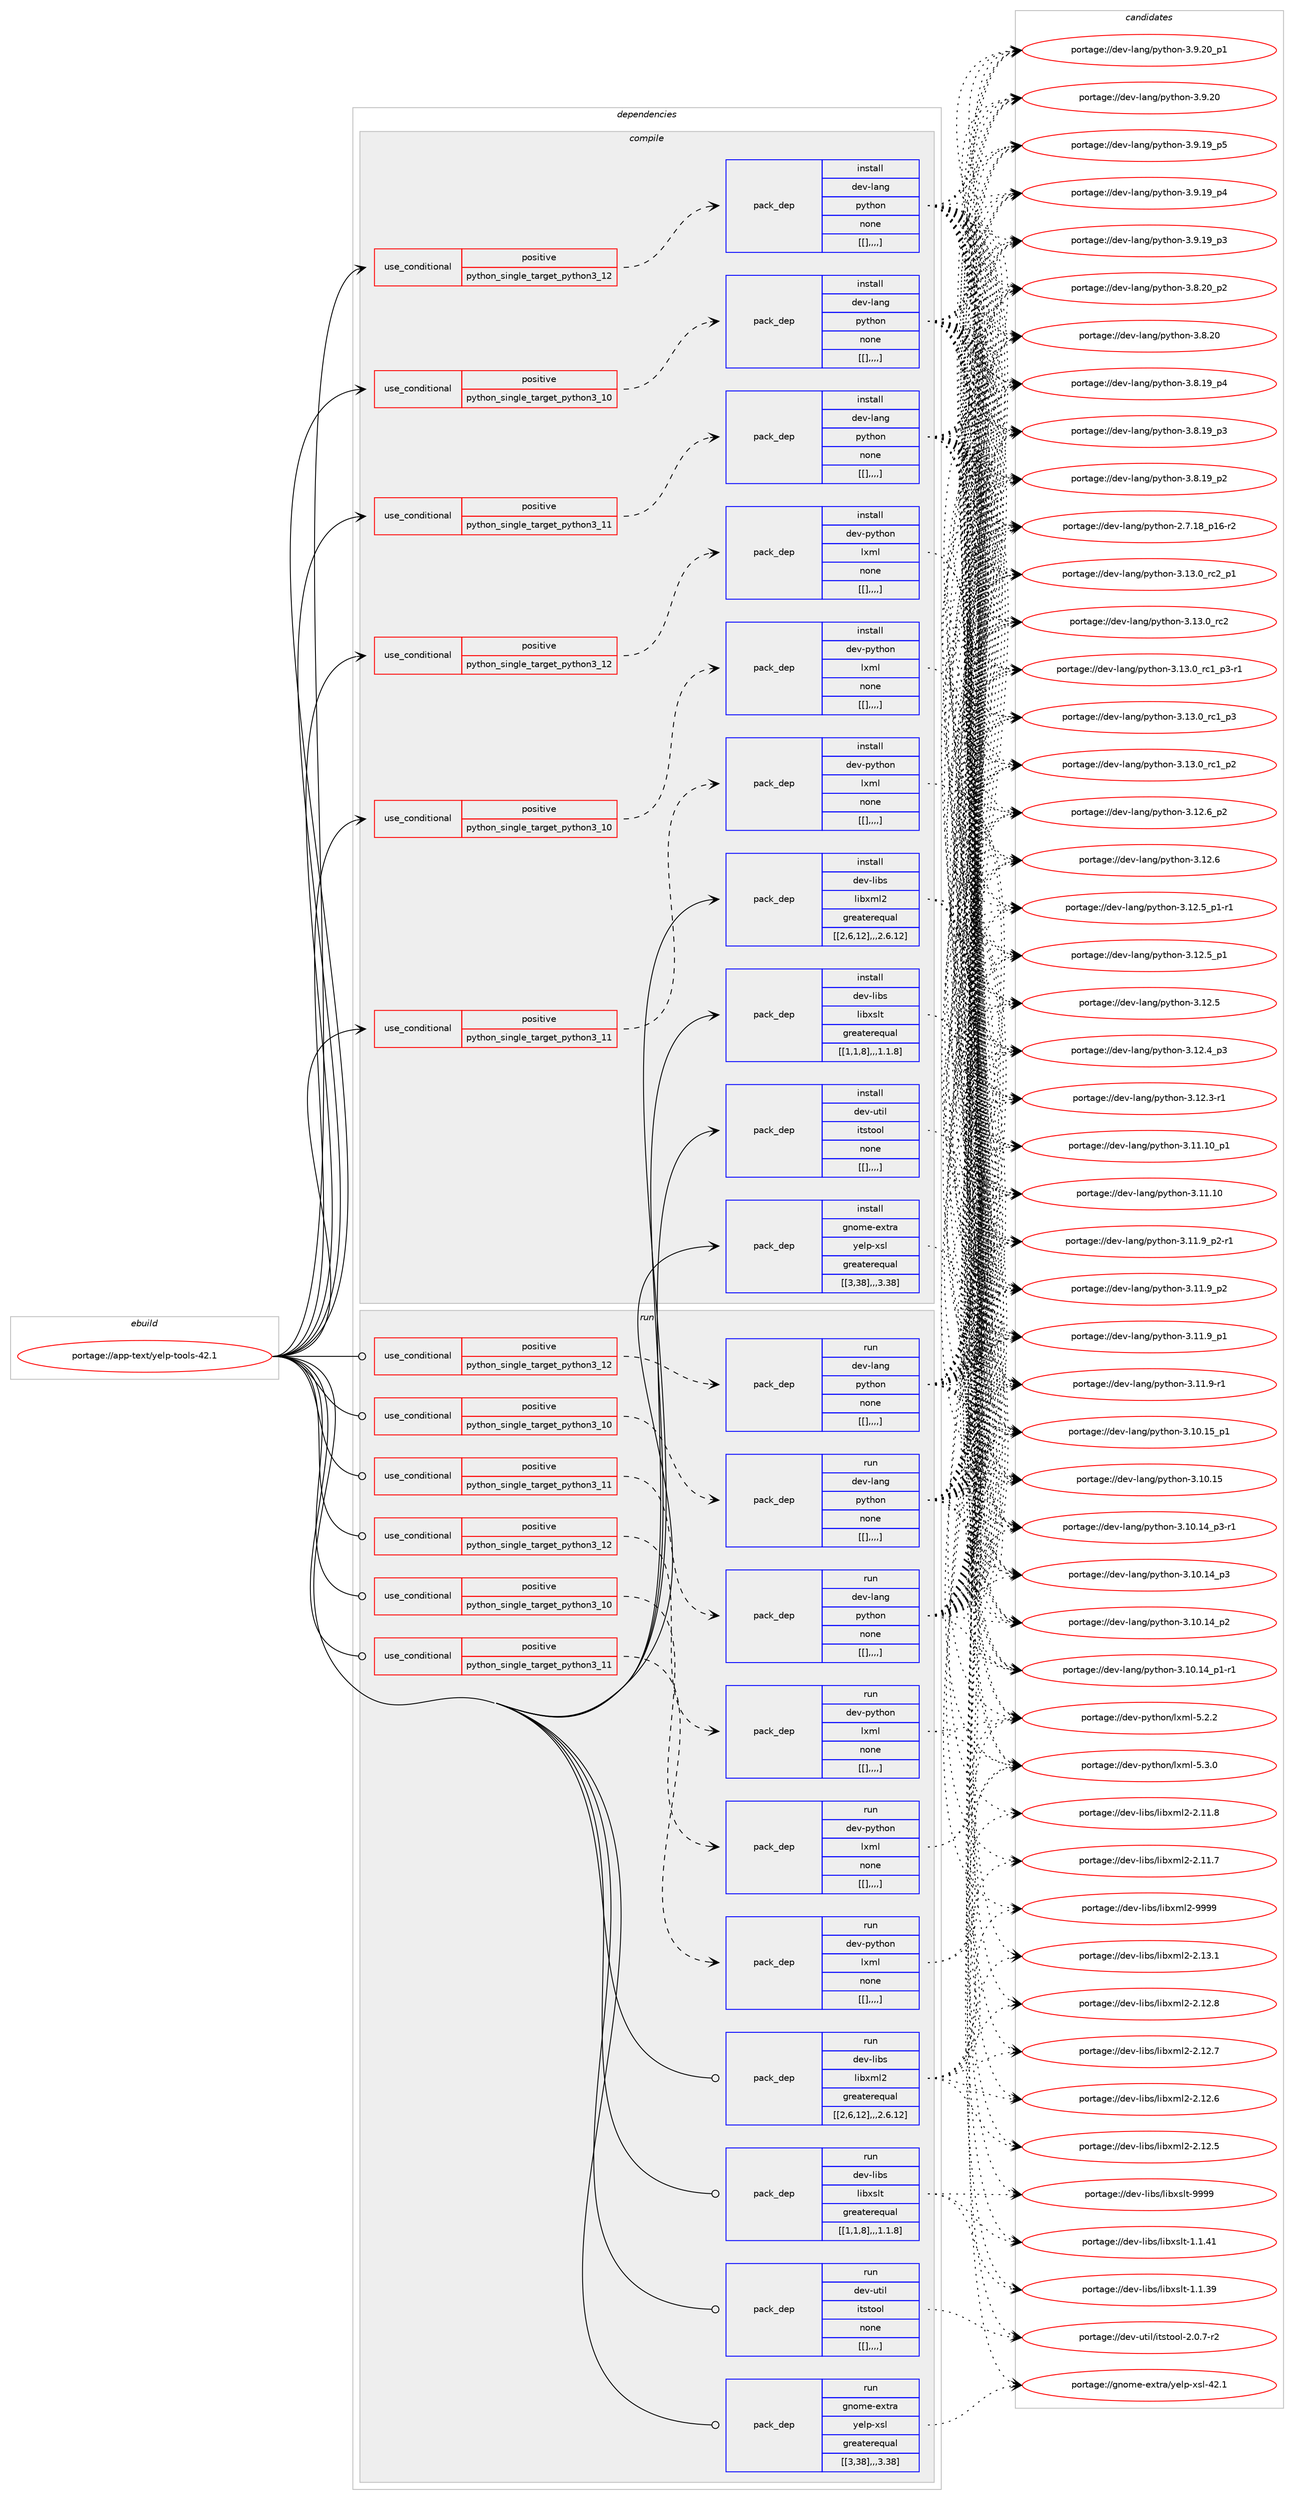 digraph prolog {

# *************
# Graph options
# *************

newrank=true;
concentrate=true;
compound=true;
graph [rankdir=LR,fontname=Helvetica,fontsize=10,ranksep=1.5];#, ranksep=2.5, nodesep=0.2];
edge  [arrowhead=vee];
node  [fontname=Helvetica,fontsize=10];

# **********
# The ebuild
# **********

subgraph cluster_leftcol {
color=gray;
label=<<i>ebuild</i>>;
id [label="portage://app-text/yelp-tools-42.1", color=red, width=4, href="../app-text/yelp-tools-42.1.svg"];
}

# ****************
# The dependencies
# ****************

subgraph cluster_midcol {
color=gray;
label=<<i>dependencies</i>>;
subgraph cluster_compile {
fillcolor="#eeeeee";
style=filled;
label=<<i>compile</i>>;
subgraph cond16554 {
dependency60300 [label=<<TABLE BORDER="0" CELLBORDER="1" CELLSPACING="0" CELLPADDING="4"><TR><TD ROWSPAN="3" CELLPADDING="10">use_conditional</TD></TR><TR><TD>positive</TD></TR><TR><TD>python_single_target_python3_10</TD></TR></TABLE>>, shape=none, color=red];
subgraph pack43231 {
dependency60301 [label=<<TABLE BORDER="0" CELLBORDER="1" CELLSPACING="0" CELLPADDING="4" WIDTH="220"><TR><TD ROWSPAN="6" CELLPADDING="30">pack_dep</TD></TR><TR><TD WIDTH="110">install</TD></TR><TR><TD>dev-lang</TD></TR><TR><TD>python</TD></TR><TR><TD>none</TD></TR><TR><TD>[[],,,,]</TD></TR></TABLE>>, shape=none, color=blue];
}
dependency60300:e -> dependency60301:w [weight=20,style="dashed",arrowhead="vee"];
}
id:e -> dependency60300:w [weight=20,style="solid",arrowhead="vee"];
subgraph cond16555 {
dependency60302 [label=<<TABLE BORDER="0" CELLBORDER="1" CELLSPACING="0" CELLPADDING="4"><TR><TD ROWSPAN="3" CELLPADDING="10">use_conditional</TD></TR><TR><TD>positive</TD></TR><TR><TD>python_single_target_python3_10</TD></TR></TABLE>>, shape=none, color=red];
subgraph pack43232 {
dependency60303 [label=<<TABLE BORDER="0" CELLBORDER="1" CELLSPACING="0" CELLPADDING="4" WIDTH="220"><TR><TD ROWSPAN="6" CELLPADDING="30">pack_dep</TD></TR><TR><TD WIDTH="110">install</TD></TR><TR><TD>dev-python</TD></TR><TR><TD>lxml</TD></TR><TR><TD>none</TD></TR><TR><TD>[[],,,,]</TD></TR></TABLE>>, shape=none, color=blue];
}
dependency60302:e -> dependency60303:w [weight=20,style="dashed",arrowhead="vee"];
}
id:e -> dependency60302:w [weight=20,style="solid",arrowhead="vee"];
subgraph cond16556 {
dependency60304 [label=<<TABLE BORDER="0" CELLBORDER="1" CELLSPACING="0" CELLPADDING="4"><TR><TD ROWSPAN="3" CELLPADDING="10">use_conditional</TD></TR><TR><TD>positive</TD></TR><TR><TD>python_single_target_python3_11</TD></TR></TABLE>>, shape=none, color=red];
subgraph pack43233 {
dependency60305 [label=<<TABLE BORDER="0" CELLBORDER="1" CELLSPACING="0" CELLPADDING="4" WIDTH="220"><TR><TD ROWSPAN="6" CELLPADDING="30">pack_dep</TD></TR><TR><TD WIDTH="110">install</TD></TR><TR><TD>dev-lang</TD></TR><TR><TD>python</TD></TR><TR><TD>none</TD></TR><TR><TD>[[],,,,]</TD></TR></TABLE>>, shape=none, color=blue];
}
dependency60304:e -> dependency60305:w [weight=20,style="dashed",arrowhead="vee"];
}
id:e -> dependency60304:w [weight=20,style="solid",arrowhead="vee"];
subgraph cond16557 {
dependency60306 [label=<<TABLE BORDER="0" CELLBORDER="1" CELLSPACING="0" CELLPADDING="4"><TR><TD ROWSPAN="3" CELLPADDING="10">use_conditional</TD></TR><TR><TD>positive</TD></TR><TR><TD>python_single_target_python3_11</TD></TR></TABLE>>, shape=none, color=red];
subgraph pack43234 {
dependency60307 [label=<<TABLE BORDER="0" CELLBORDER="1" CELLSPACING="0" CELLPADDING="4" WIDTH="220"><TR><TD ROWSPAN="6" CELLPADDING="30">pack_dep</TD></TR><TR><TD WIDTH="110">install</TD></TR><TR><TD>dev-python</TD></TR><TR><TD>lxml</TD></TR><TR><TD>none</TD></TR><TR><TD>[[],,,,]</TD></TR></TABLE>>, shape=none, color=blue];
}
dependency60306:e -> dependency60307:w [weight=20,style="dashed",arrowhead="vee"];
}
id:e -> dependency60306:w [weight=20,style="solid",arrowhead="vee"];
subgraph cond16558 {
dependency60308 [label=<<TABLE BORDER="0" CELLBORDER="1" CELLSPACING="0" CELLPADDING="4"><TR><TD ROWSPAN="3" CELLPADDING="10">use_conditional</TD></TR><TR><TD>positive</TD></TR><TR><TD>python_single_target_python3_12</TD></TR></TABLE>>, shape=none, color=red];
subgraph pack43235 {
dependency60309 [label=<<TABLE BORDER="0" CELLBORDER="1" CELLSPACING="0" CELLPADDING="4" WIDTH="220"><TR><TD ROWSPAN="6" CELLPADDING="30">pack_dep</TD></TR><TR><TD WIDTH="110">install</TD></TR><TR><TD>dev-lang</TD></TR><TR><TD>python</TD></TR><TR><TD>none</TD></TR><TR><TD>[[],,,,]</TD></TR></TABLE>>, shape=none, color=blue];
}
dependency60308:e -> dependency60309:w [weight=20,style="dashed",arrowhead="vee"];
}
id:e -> dependency60308:w [weight=20,style="solid",arrowhead="vee"];
subgraph cond16559 {
dependency60310 [label=<<TABLE BORDER="0" CELLBORDER="1" CELLSPACING="0" CELLPADDING="4"><TR><TD ROWSPAN="3" CELLPADDING="10">use_conditional</TD></TR><TR><TD>positive</TD></TR><TR><TD>python_single_target_python3_12</TD></TR></TABLE>>, shape=none, color=red];
subgraph pack43236 {
dependency60311 [label=<<TABLE BORDER="0" CELLBORDER="1" CELLSPACING="0" CELLPADDING="4" WIDTH="220"><TR><TD ROWSPAN="6" CELLPADDING="30">pack_dep</TD></TR><TR><TD WIDTH="110">install</TD></TR><TR><TD>dev-python</TD></TR><TR><TD>lxml</TD></TR><TR><TD>none</TD></TR><TR><TD>[[],,,,]</TD></TR></TABLE>>, shape=none, color=blue];
}
dependency60310:e -> dependency60311:w [weight=20,style="dashed",arrowhead="vee"];
}
id:e -> dependency60310:w [weight=20,style="solid",arrowhead="vee"];
subgraph pack43237 {
dependency60312 [label=<<TABLE BORDER="0" CELLBORDER="1" CELLSPACING="0" CELLPADDING="4" WIDTH="220"><TR><TD ROWSPAN="6" CELLPADDING="30">pack_dep</TD></TR><TR><TD WIDTH="110">install</TD></TR><TR><TD>dev-libs</TD></TR><TR><TD>libxml2</TD></TR><TR><TD>greaterequal</TD></TR><TR><TD>[[2,6,12],,,2.6.12]</TD></TR></TABLE>>, shape=none, color=blue];
}
id:e -> dependency60312:w [weight=20,style="solid",arrowhead="vee"];
subgraph pack43238 {
dependency60313 [label=<<TABLE BORDER="0" CELLBORDER="1" CELLSPACING="0" CELLPADDING="4" WIDTH="220"><TR><TD ROWSPAN="6" CELLPADDING="30">pack_dep</TD></TR><TR><TD WIDTH="110">install</TD></TR><TR><TD>dev-libs</TD></TR><TR><TD>libxslt</TD></TR><TR><TD>greaterequal</TD></TR><TR><TD>[[1,1,8],,,1.1.8]</TD></TR></TABLE>>, shape=none, color=blue];
}
id:e -> dependency60313:w [weight=20,style="solid",arrowhead="vee"];
subgraph pack43239 {
dependency60314 [label=<<TABLE BORDER="0" CELLBORDER="1" CELLSPACING="0" CELLPADDING="4" WIDTH="220"><TR><TD ROWSPAN="6" CELLPADDING="30">pack_dep</TD></TR><TR><TD WIDTH="110">install</TD></TR><TR><TD>dev-util</TD></TR><TR><TD>itstool</TD></TR><TR><TD>none</TD></TR><TR><TD>[[],,,,]</TD></TR></TABLE>>, shape=none, color=blue];
}
id:e -> dependency60314:w [weight=20,style="solid",arrowhead="vee"];
subgraph pack43240 {
dependency60315 [label=<<TABLE BORDER="0" CELLBORDER="1" CELLSPACING="0" CELLPADDING="4" WIDTH="220"><TR><TD ROWSPAN="6" CELLPADDING="30">pack_dep</TD></TR><TR><TD WIDTH="110">install</TD></TR><TR><TD>gnome-extra</TD></TR><TR><TD>yelp-xsl</TD></TR><TR><TD>greaterequal</TD></TR><TR><TD>[[3,38],,,3.38]</TD></TR></TABLE>>, shape=none, color=blue];
}
id:e -> dependency60315:w [weight=20,style="solid",arrowhead="vee"];
}
subgraph cluster_compileandrun {
fillcolor="#eeeeee";
style=filled;
label=<<i>compile and run</i>>;
}
subgraph cluster_run {
fillcolor="#eeeeee";
style=filled;
label=<<i>run</i>>;
subgraph cond16560 {
dependency60316 [label=<<TABLE BORDER="0" CELLBORDER="1" CELLSPACING="0" CELLPADDING="4"><TR><TD ROWSPAN="3" CELLPADDING="10">use_conditional</TD></TR><TR><TD>positive</TD></TR><TR><TD>python_single_target_python3_10</TD></TR></TABLE>>, shape=none, color=red];
subgraph pack43241 {
dependency60317 [label=<<TABLE BORDER="0" CELLBORDER="1" CELLSPACING="0" CELLPADDING="4" WIDTH="220"><TR><TD ROWSPAN="6" CELLPADDING="30">pack_dep</TD></TR><TR><TD WIDTH="110">run</TD></TR><TR><TD>dev-lang</TD></TR><TR><TD>python</TD></TR><TR><TD>none</TD></TR><TR><TD>[[],,,,]</TD></TR></TABLE>>, shape=none, color=blue];
}
dependency60316:e -> dependency60317:w [weight=20,style="dashed",arrowhead="vee"];
}
id:e -> dependency60316:w [weight=20,style="solid",arrowhead="odot"];
subgraph cond16561 {
dependency60318 [label=<<TABLE BORDER="0" CELLBORDER="1" CELLSPACING="0" CELLPADDING="4"><TR><TD ROWSPAN="3" CELLPADDING="10">use_conditional</TD></TR><TR><TD>positive</TD></TR><TR><TD>python_single_target_python3_10</TD></TR></TABLE>>, shape=none, color=red];
subgraph pack43242 {
dependency60319 [label=<<TABLE BORDER="0" CELLBORDER="1" CELLSPACING="0" CELLPADDING="4" WIDTH="220"><TR><TD ROWSPAN="6" CELLPADDING="30">pack_dep</TD></TR><TR><TD WIDTH="110">run</TD></TR><TR><TD>dev-python</TD></TR><TR><TD>lxml</TD></TR><TR><TD>none</TD></TR><TR><TD>[[],,,,]</TD></TR></TABLE>>, shape=none, color=blue];
}
dependency60318:e -> dependency60319:w [weight=20,style="dashed",arrowhead="vee"];
}
id:e -> dependency60318:w [weight=20,style="solid",arrowhead="odot"];
subgraph cond16562 {
dependency60320 [label=<<TABLE BORDER="0" CELLBORDER="1" CELLSPACING="0" CELLPADDING="4"><TR><TD ROWSPAN="3" CELLPADDING="10">use_conditional</TD></TR><TR><TD>positive</TD></TR><TR><TD>python_single_target_python3_11</TD></TR></TABLE>>, shape=none, color=red];
subgraph pack43243 {
dependency60321 [label=<<TABLE BORDER="0" CELLBORDER="1" CELLSPACING="0" CELLPADDING="4" WIDTH="220"><TR><TD ROWSPAN="6" CELLPADDING="30">pack_dep</TD></TR><TR><TD WIDTH="110">run</TD></TR><TR><TD>dev-lang</TD></TR><TR><TD>python</TD></TR><TR><TD>none</TD></TR><TR><TD>[[],,,,]</TD></TR></TABLE>>, shape=none, color=blue];
}
dependency60320:e -> dependency60321:w [weight=20,style="dashed",arrowhead="vee"];
}
id:e -> dependency60320:w [weight=20,style="solid",arrowhead="odot"];
subgraph cond16563 {
dependency60322 [label=<<TABLE BORDER="0" CELLBORDER="1" CELLSPACING="0" CELLPADDING="4"><TR><TD ROWSPAN="3" CELLPADDING="10">use_conditional</TD></TR><TR><TD>positive</TD></TR><TR><TD>python_single_target_python3_11</TD></TR></TABLE>>, shape=none, color=red];
subgraph pack43244 {
dependency60323 [label=<<TABLE BORDER="0" CELLBORDER="1" CELLSPACING="0" CELLPADDING="4" WIDTH="220"><TR><TD ROWSPAN="6" CELLPADDING="30">pack_dep</TD></TR><TR><TD WIDTH="110">run</TD></TR><TR><TD>dev-python</TD></TR><TR><TD>lxml</TD></TR><TR><TD>none</TD></TR><TR><TD>[[],,,,]</TD></TR></TABLE>>, shape=none, color=blue];
}
dependency60322:e -> dependency60323:w [weight=20,style="dashed",arrowhead="vee"];
}
id:e -> dependency60322:w [weight=20,style="solid",arrowhead="odot"];
subgraph cond16564 {
dependency60324 [label=<<TABLE BORDER="0" CELLBORDER="1" CELLSPACING="0" CELLPADDING="4"><TR><TD ROWSPAN="3" CELLPADDING="10">use_conditional</TD></TR><TR><TD>positive</TD></TR><TR><TD>python_single_target_python3_12</TD></TR></TABLE>>, shape=none, color=red];
subgraph pack43245 {
dependency60325 [label=<<TABLE BORDER="0" CELLBORDER="1" CELLSPACING="0" CELLPADDING="4" WIDTH="220"><TR><TD ROWSPAN="6" CELLPADDING="30">pack_dep</TD></TR><TR><TD WIDTH="110">run</TD></TR><TR><TD>dev-lang</TD></TR><TR><TD>python</TD></TR><TR><TD>none</TD></TR><TR><TD>[[],,,,]</TD></TR></TABLE>>, shape=none, color=blue];
}
dependency60324:e -> dependency60325:w [weight=20,style="dashed",arrowhead="vee"];
}
id:e -> dependency60324:w [weight=20,style="solid",arrowhead="odot"];
subgraph cond16565 {
dependency60326 [label=<<TABLE BORDER="0" CELLBORDER="1" CELLSPACING="0" CELLPADDING="4"><TR><TD ROWSPAN="3" CELLPADDING="10">use_conditional</TD></TR><TR><TD>positive</TD></TR><TR><TD>python_single_target_python3_12</TD></TR></TABLE>>, shape=none, color=red];
subgraph pack43246 {
dependency60327 [label=<<TABLE BORDER="0" CELLBORDER="1" CELLSPACING="0" CELLPADDING="4" WIDTH="220"><TR><TD ROWSPAN="6" CELLPADDING="30">pack_dep</TD></TR><TR><TD WIDTH="110">run</TD></TR><TR><TD>dev-python</TD></TR><TR><TD>lxml</TD></TR><TR><TD>none</TD></TR><TR><TD>[[],,,,]</TD></TR></TABLE>>, shape=none, color=blue];
}
dependency60326:e -> dependency60327:w [weight=20,style="dashed",arrowhead="vee"];
}
id:e -> dependency60326:w [weight=20,style="solid",arrowhead="odot"];
subgraph pack43247 {
dependency60328 [label=<<TABLE BORDER="0" CELLBORDER="1" CELLSPACING="0" CELLPADDING="4" WIDTH="220"><TR><TD ROWSPAN="6" CELLPADDING="30">pack_dep</TD></TR><TR><TD WIDTH="110">run</TD></TR><TR><TD>dev-libs</TD></TR><TR><TD>libxml2</TD></TR><TR><TD>greaterequal</TD></TR><TR><TD>[[2,6,12],,,2.6.12]</TD></TR></TABLE>>, shape=none, color=blue];
}
id:e -> dependency60328:w [weight=20,style="solid",arrowhead="odot"];
subgraph pack43248 {
dependency60329 [label=<<TABLE BORDER="0" CELLBORDER="1" CELLSPACING="0" CELLPADDING="4" WIDTH="220"><TR><TD ROWSPAN="6" CELLPADDING="30">pack_dep</TD></TR><TR><TD WIDTH="110">run</TD></TR><TR><TD>dev-libs</TD></TR><TR><TD>libxslt</TD></TR><TR><TD>greaterequal</TD></TR><TR><TD>[[1,1,8],,,1.1.8]</TD></TR></TABLE>>, shape=none, color=blue];
}
id:e -> dependency60329:w [weight=20,style="solid",arrowhead="odot"];
subgraph pack43249 {
dependency60330 [label=<<TABLE BORDER="0" CELLBORDER="1" CELLSPACING="0" CELLPADDING="4" WIDTH="220"><TR><TD ROWSPAN="6" CELLPADDING="30">pack_dep</TD></TR><TR><TD WIDTH="110">run</TD></TR><TR><TD>dev-util</TD></TR><TR><TD>itstool</TD></TR><TR><TD>none</TD></TR><TR><TD>[[],,,,]</TD></TR></TABLE>>, shape=none, color=blue];
}
id:e -> dependency60330:w [weight=20,style="solid",arrowhead="odot"];
subgraph pack43250 {
dependency60331 [label=<<TABLE BORDER="0" CELLBORDER="1" CELLSPACING="0" CELLPADDING="4" WIDTH="220"><TR><TD ROWSPAN="6" CELLPADDING="30">pack_dep</TD></TR><TR><TD WIDTH="110">run</TD></TR><TR><TD>gnome-extra</TD></TR><TR><TD>yelp-xsl</TD></TR><TR><TD>greaterequal</TD></TR><TR><TD>[[3,38],,,3.38]</TD></TR></TABLE>>, shape=none, color=blue];
}
id:e -> dependency60331:w [weight=20,style="solid",arrowhead="odot"];
}
}

# **************
# The candidates
# **************

subgraph cluster_choices {
rank=same;
color=gray;
label=<<i>candidates</i>>;

subgraph choice43231 {
color=black;
nodesep=1;
choice100101118451089711010347112121116104111110455146495146489511499509511249 [label="portage://dev-lang/python-3.13.0_rc2_p1", color=red, width=4,href="../dev-lang/python-3.13.0_rc2_p1.svg"];
choice10010111845108971101034711212111610411111045514649514648951149950 [label="portage://dev-lang/python-3.13.0_rc2", color=red, width=4,href="../dev-lang/python-3.13.0_rc2.svg"];
choice1001011184510897110103471121211161041111104551464951464895114994995112514511449 [label="portage://dev-lang/python-3.13.0_rc1_p3-r1", color=red, width=4,href="../dev-lang/python-3.13.0_rc1_p3-r1.svg"];
choice100101118451089711010347112121116104111110455146495146489511499499511251 [label="portage://dev-lang/python-3.13.0_rc1_p3", color=red, width=4,href="../dev-lang/python-3.13.0_rc1_p3.svg"];
choice100101118451089711010347112121116104111110455146495146489511499499511250 [label="portage://dev-lang/python-3.13.0_rc1_p2", color=red, width=4,href="../dev-lang/python-3.13.0_rc1_p2.svg"];
choice100101118451089711010347112121116104111110455146495046549511250 [label="portage://dev-lang/python-3.12.6_p2", color=red, width=4,href="../dev-lang/python-3.12.6_p2.svg"];
choice10010111845108971101034711212111610411111045514649504654 [label="portage://dev-lang/python-3.12.6", color=red, width=4,href="../dev-lang/python-3.12.6.svg"];
choice1001011184510897110103471121211161041111104551464950465395112494511449 [label="portage://dev-lang/python-3.12.5_p1-r1", color=red, width=4,href="../dev-lang/python-3.12.5_p1-r1.svg"];
choice100101118451089711010347112121116104111110455146495046539511249 [label="portage://dev-lang/python-3.12.5_p1", color=red, width=4,href="../dev-lang/python-3.12.5_p1.svg"];
choice10010111845108971101034711212111610411111045514649504653 [label="portage://dev-lang/python-3.12.5", color=red, width=4,href="../dev-lang/python-3.12.5.svg"];
choice100101118451089711010347112121116104111110455146495046529511251 [label="portage://dev-lang/python-3.12.4_p3", color=red, width=4,href="../dev-lang/python-3.12.4_p3.svg"];
choice100101118451089711010347112121116104111110455146495046514511449 [label="portage://dev-lang/python-3.12.3-r1", color=red, width=4,href="../dev-lang/python-3.12.3-r1.svg"];
choice10010111845108971101034711212111610411111045514649494649489511249 [label="portage://dev-lang/python-3.11.10_p1", color=red, width=4,href="../dev-lang/python-3.11.10_p1.svg"];
choice1001011184510897110103471121211161041111104551464949464948 [label="portage://dev-lang/python-3.11.10", color=red, width=4,href="../dev-lang/python-3.11.10.svg"];
choice1001011184510897110103471121211161041111104551464949465795112504511449 [label="portage://dev-lang/python-3.11.9_p2-r1", color=red, width=4,href="../dev-lang/python-3.11.9_p2-r1.svg"];
choice100101118451089711010347112121116104111110455146494946579511250 [label="portage://dev-lang/python-3.11.9_p2", color=red, width=4,href="../dev-lang/python-3.11.9_p2.svg"];
choice100101118451089711010347112121116104111110455146494946579511249 [label="portage://dev-lang/python-3.11.9_p1", color=red, width=4,href="../dev-lang/python-3.11.9_p1.svg"];
choice100101118451089711010347112121116104111110455146494946574511449 [label="portage://dev-lang/python-3.11.9-r1", color=red, width=4,href="../dev-lang/python-3.11.9-r1.svg"];
choice10010111845108971101034711212111610411111045514649484649539511249 [label="portage://dev-lang/python-3.10.15_p1", color=red, width=4,href="../dev-lang/python-3.10.15_p1.svg"];
choice1001011184510897110103471121211161041111104551464948464953 [label="portage://dev-lang/python-3.10.15", color=red, width=4,href="../dev-lang/python-3.10.15.svg"];
choice100101118451089711010347112121116104111110455146494846495295112514511449 [label="portage://dev-lang/python-3.10.14_p3-r1", color=red, width=4,href="../dev-lang/python-3.10.14_p3-r1.svg"];
choice10010111845108971101034711212111610411111045514649484649529511251 [label="portage://dev-lang/python-3.10.14_p3", color=red, width=4,href="../dev-lang/python-3.10.14_p3.svg"];
choice10010111845108971101034711212111610411111045514649484649529511250 [label="portage://dev-lang/python-3.10.14_p2", color=red, width=4,href="../dev-lang/python-3.10.14_p2.svg"];
choice100101118451089711010347112121116104111110455146494846495295112494511449 [label="portage://dev-lang/python-3.10.14_p1-r1", color=red, width=4,href="../dev-lang/python-3.10.14_p1-r1.svg"];
choice100101118451089711010347112121116104111110455146574650489511249 [label="portage://dev-lang/python-3.9.20_p1", color=red, width=4,href="../dev-lang/python-3.9.20_p1.svg"];
choice10010111845108971101034711212111610411111045514657465048 [label="portage://dev-lang/python-3.9.20", color=red, width=4,href="../dev-lang/python-3.9.20.svg"];
choice100101118451089711010347112121116104111110455146574649579511253 [label="portage://dev-lang/python-3.9.19_p5", color=red, width=4,href="../dev-lang/python-3.9.19_p5.svg"];
choice100101118451089711010347112121116104111110455146574649579511252 [label="portage://dev-lang/python-3.9.19_p4", color=red, width=4,href="../dev-lang/python-3.9.19_p4.svg"];
choice100101118451089711010347112121116104111110455146574649579511251 [label="portage://dev-lang/python-3.9.19_p3", color=red, width=4,href="../dev-lang/python-3.9.19_p3.svg"];
choice100101118451089711010347112121116104111110455146564650489511250 [label="portage://dev-lang/python-3.8.20_p2", color=red, width=4,href="../dev-lang/python-3.8.20_p2.svg"];
choice10010111845108971101034711212111610411111045514656465048 [label="portage://dev-lang/python-3.8.20", color=red, width=4,href="../dev-lang/python-3.8.20.svg"];
choice100101118451089711010347112121116104111110455146564649579511252 [label="portage://dev-lang/python-3.8.19_p4", color=red, width=4,href="../dev-lang/python-3.8.19_p4.svg"];
choice100101118451089711010347112121116104111110455146564649579511251 [label="portage://dev-lang/python-3.8.19_p3", color=red, width=4,href="../dev-lang/python-3.8.19_p3.svg"];
choice100101118451089711010347112121116104111110455146564649579511250 [label="portage://dev-lang/python-3.8.19_p2", color=red, width=4,href="../dev-lang/python-3.8.19_p2.svg"];
choice100101118451089711010347112121116104111110455046554649569511249544511450 [label="portage://dev-lang/python-2.7.18_p16-r2", color=red, width=4,href="../dev-lang/python-2.7.18_p16-r2.svg"];
dependency60301:e -> choice100101118451089711010347112121116104111110455146495146489511499509511249:w [style=dotted,weight="100"];
dependency60301:e -> choice10010111845108971101034711212111610411111045514649514648951149950:w [style=dotted,weight="100"];
dependency60301:e -> choice1001011184510897110103471121211161041111104551464951464895114994995112514511449:w [style=dotted,weight="100"];
dependency60301:e -> choice100101118451089711010347112121116104111110455146495146489511499499511251:w [style=dotted,weight="100"];
dependency60301:e -> choice100101118451089711010347112121116104111110455146495146489511499499511250:w [style=dotted,weight="100"];
dependency60301:e -> choice100101118451089711010347112121116104111110455146495046549511250:w [style=dotted,weight="100"];
dependency60301:e -> choice10010111845108971101034711212111610411111045514649504654:w [style=dotted,weight="100"];
dependency60301:e -> choice1001011184510897110103471121211161041111104551464950465395112494511449:w [style=dotted,weight="100"];
dependency60301:e -> choice100101118451089711010347112121116104111110455146495046539511249:w [style=dotted,weight="100"];
dependency60301:e -> choice10010111845108971101034711212111610411111045514649504653:w [style=dotted,weight="100"];
dependency60301:e -> choice100101118451089711010347112121116104111110455146495046529511251:w [style=dotted,weight="100"];
dependency60301:e -> choice100101118451089711010347112121116104111110455146495046514511449:w [style=dotted,weight="100"];
dependency60301:e -> choice10010111845108971101034711212111610411111045514649494649489511249:w [style=dotted,weight="100"];
dependency60301:e -> choice1001011184510897110103471121211161041111104551464949464948:w [style=dotted,weight="100"];
dependency60301:e -> choice1001011184510897110103471121211161041111104551464949465795112504511449:w [style=dotted,weight="100"];
dependency60301:e -> choice100101118451089711010347112121116104111110455146494946579511250:w [style=dotted,weight="100"];
dependency60301:e -> choice100101118451089711010347112121116104111110455146494946579511249:w [style=dotted,weight="100"];
dependency60301:e -> choice100101118451089711010347112121116104111110455146494946574511449:w [style=dotted,weight="100"];
dependency60301:e -> choice10010111845108971101034711212111610411111045514649484649539511249:w [style=dotted,weight="100"];
dependency60301:e -> choice1001011184510897110103471121211161041111104551464948464953:w [style=dotted,weight="100"];
dependency60301:e -> choice100101118451089711010347112121116104111110455146494846495295112514511449:w [style=dotted,weight="100"];
dependency60301:e -> choice10010111845108971101034711212111610411111045514649484649529511251:w [style=dotted,weight="100"];
dependency60301:e -> choice10010111845108971101034711212111610411111045514649484649529511250:w [style=dotted,weight="100"];
dependency60301:e -> choice100101118451089711010347112121116104111110455146494846495295112494511449:w [style=dotted,weight="100"];
dependency60301:e -> choice100101118451089711010347112121116104111110455146574650489511249:w [style=dotted,weight="100"];
dependency60301:e -> choice10010111845108971101034711212111610411111045514657465048:w [style=dotted,weight="100"];
dependency60301:e -> choice100101118451089711010347112121116104111110455146574649579511253:w [style=dotted,weight="100"];
dependency60301:e -> choice100101118451089711010347112121116104111110455146574649579511252:w [style=dotted,weight="100"];
dependency60301:e -> choice100101118451089711010347112121116104111110455146574649579511251:w [style=dotted,weight="100"];
dependency60301:e -> choice100101118451089711010347112121116104111110455146564650489511250:w [style=dotted,weight="100"];
dependency60301:e -> choice10010111845108971101034711212111610411111045514656465048:w [style=dotted,weight="100"];
dependency60301:e -> choice100101118451089711010347112121116104111110455146564649579511252:w [style=dotted,weight="100"];
dependency60301:e -> choice100101118451089711010347112121116104111110455146564649579511251:w [style=dotted,weight="100"];
dependency60301:e -> choice100101118451089711010347112121116104111110455146564649579511250:w [style=dotted,weight="100"];
dependency60301:e -> choice100101118451089711010347112121116104111110455046554649569511249544511450:w [style=dotted,weight="100"];
}
subgraph choice43232 {
color=black;
nodesep=1;
choice1001011184511212111610411111047108120109108455346514648 [label="portage://dev-python/lxml-5.3.0", color=red, width=4,href="../dev-python/lxml-5.3.0.svg"];
choice1001011184511212111610411111047108120109108455346504650 [label="portage://dev-python/lxml-5.2.2", color=red, width=4,href="../dev-python/lxml-5.2.2.svg"];
dependency60303:e -> choice1001011184511212111610411111047108120109108455346514648:w [style=dotted,weight="100"];
dependency60303:e -> choice1001011184511212111610411111047108120109108455346504650:w [style=dotted,weight="100"];
}
subgraph choice43233 {
color=black;
nodesep=1;
choice100101118451089711010347112121116104111110455146495146489511499509511249 [label="portage://dev-lang/python-3.13.0_rc2_p1", color=red, width=4,href="../dev-lang/python-3.13.0_rc2_p1.svg"];
choice10010111845108971101034711212111610411111045514649514648951149950 [label="portage://dev-lang/python-3.13.0_rc2", color=red, width=4,href="../dev-lang/python-3.13.0_rc2.svg"];
choice1001011184510897110103471121211161041111104551464951464895114994995112514511449 [label="portage://dev-lang/python-3.13.0_rc1_p3-r1", color=red, width=4,href="../dev-lang/python-3.13.0_rc1_p3-r1.svg"];
choice100101118451089711010347112121116104111110455146495146489511499499511251 [label="portage://dev-lang/python-3.13.0_rc1_p3", color=red, width=4,href="../dev-lang/python-3.13.0_rc1_p3.svg"];
choice100101118451089711010347112121116104111110455146495146489511499499511250 [label="portage://dev-lang/python-3.13.0_rc1_p2", color=red, width=4,href="../dev-lang/python-3.13.0_rc1_p2.svg"];
choice100101118451089711010347112121116104111110455146495046549511250 [label="portage://dev-lang/python-3.12.6_p2", color=red, width=4,href="../dev-lang/python-3.12.6_p2.svg"];
choice10010111845108971101034711212111610411111045514649504654 [label="portage://dev-lang/python-3.12.6", color=red, width=4,href="../dev-lang/python-3.12.6.svg"];
choice1001011184510897110103471121211161041111104551464950465395112494511449 [label="portage://dev-lang/python-3.12.5_p1-r1", color=red, width=4,href="../dev-lang/python-3.12.5_p1-r1.svg"];
choice100101118451089711010347112121116104111110455146495046539511249 [label="portage://dev-lang/python-3.12.5_p1", color=red, width=4,href="../dev-lang/python-3.12.5_p1.svg"];
choice10010111845108971101034711212111610411111045514649504653 [label="portage://dev-lang/python-3.12.5", color=red, width=4,href="../dev-lang/python-3.12.5.svg"];
choice100101118451089711010347112121116104111110455146495046529511251 [label="portage://dev-lang/python-3.12.4_p3", color=red, width=4,href="../dev-lang/python-3.12.4_p3.svg"];
choice100101118451089711010347112121116104111110455146495046514511449 [label="portage://dev-lang/python-3.12.3-r1", color=red, width=4,href="../dev-lang/python-3.12.3-r1.svg"];
choice10010111845108971101034711212111610411111045514649494649489511249 [label="portage://dev-lang/python-3.11.10_p1", color=red, width=4,href="../dev-lang/python-3.11.10_p1.svg"];
choice1001011184510897110103471121211161041111104551464949464948 [label="portage://dev-lang/python-3.11.10", color=red, width=4,href="../dev-lang/python-3.11.10.svg"];
choice1001011184510897110103471121211161041111104551464949465795112504511449 [label="portage://dev-lang/python-3.11.9_p2-r1", color=red, width=4,href="../dev-lang/python-3.11.9_p2-r1.svg"];
choice100101118451089711010347112121116104111110455146494946579511250 [label="portage://dev-lang/python-3.11.9_p2", color=red, width=4,href="../dev-lang/python-3.11.9_p2.svg"];
choice100101118451089711010347112121116104111110455146494946579511249 [label="portage://dev-lang/python-3.11.9_p1", color=red, width=4,href="../dev-lang/python-3.11.9_p1.svg"];
choice100101118451089711010347112121116104111110455146494946574511449 [label="portage://dev-lang/python-3.11.9-r1", color=red, width=4,href="../dev-lang/python-3.11.9-r1.svg"];
choice10010111845108971101034711212111610411111045514649484649539511249 [label="portage://dev-lang/python-3.10.15_p1", color=red, width=4,href="../dev-lang/python-3.10.15_p1.svg"];
choice1001011184510897110103471121211161041111104551464948464953 [label="portage://dev-lang/python-3.10.15", color=red, width=4,href="../dev-lang/python-3.10.15.svg"];
choice100101118451089711010347112121116104111110455146494846495295112514511449 [label="portage://dev-lang/python-3.10.14_p3-r1", color=red, width=4,href="../dev-lang/python-3.10.14_p3-r1.svg"];
choice10010111845108971101034711212111610411111045514649484649529511251 [label="portage://dev-lang/python-3.10.14_p3", color=red, width=4,href="../dev-lang/python-3.10.14_p3.svg"];
choice10010111845108971101034711212111610411111045514649484649529511250 [label="portage://dev-lang/python-3.10.14_p2", color=red, width=4,href="../dev-lang/python-3.10.14_p2.svg"];
choice100101118451089711010347112121116104111110455146494846495295112494511449 [label="portage://dev-lang/python-3.10.14_p1-r1", color=red, width=4,href="../dev-lang/python-3.10.14_p1-r1.svg"];
choice100101118451089711010347112121116104111110455146574650489511249 [label="portage://dev-lang/python-3.9.20_p1", color=red, width=4,href="../dev-lang/python-3.9.20_p1.svg"];
choice10010111845108971101034711212111610411111045514657465048 [label="portage://dev-lang/python-3.9.20", color=red, width=4,href="../dev-lang/python-3.9.20.svg"];
choice100101118451089711010347112121116104111110455146574649579511253 [label="portage://dev-lang/python-3.9.19_p5", color=red, width=4,href="../dev-lang/python-3.9.19_p5.svg"];
choice100101118451089711010347112121116104111110455146574649579511252 [label="portage://dev-lang/python-3.9.19_p4", color=red, width=4,href="../dev-lang/python-3.9.19_p4.svg"];
choice100101118451089711010347112121116104111110455146574649579511251 [label="portage://dev-lang/python-3.9.19_p3", color=red, width=4,href="../dev-lang/python-3.9.19_p3.svg"];
choice100101118451089711010347112121116104111110455146564650489511250 [label="portage://dev-lang/python-3.8.20_p2", color=red, width=4,href="../dev-lang/python-3.8.20_p2.svg"];
choice10010111845108971101034711212111610411111045514656465048 [label="portage://dev-lang/python-3.8.20", color=red, width=4,href="../dev-lang/python-3.8.20.svg"];
choice100101118451089711010347112121116104111110455146564649579511252 [label="portage://dev-lang/python-3.8.19_p4", color=red, width=4,href="../dev-lang/python-3.8.19_p4.svg"];
choice100101118451089711010347112121116104111110455146564649579511251 [label="portage://dev-lang/python-3.8.19_p3", color=red, width=4,href="../dev-lang/python-3.8.19_p3.svg"];
choice100101118451089711010347112121116104111110455146564649579511250 [label="portage://dev-lang/python-3.8.19_p2", color=red, width=4,href="../dev-lang/python-3.8.19_p2.svg"];
choice100101118451089711010347112121116104111110455046554649569511249544511450 [label="portage://dev-lang/python-2.7.18_p16-r2", color=red, width=4,href="../dev-lang/python-2.7.18_p16-r2.svg"];
dependency60305:e -> choice100101118451089711010347112121116104111110455146495146489511499509511249:w [style=dotted,weight="100"];
dependency60305:e -> choice10010111845108971101034711212111610411111045514649514648951149950:w [style=dotted,weight="100"];
dependency60305:e -> choice1001011184510897110103471121211161041111104551464951464895114994995112514511449:w [style=dotted,weight="100"];
dependency60305:e -> choice100101118451089711010347112121116104111110455146495146489511499499511251:w [style=dotted,weight="100"];
dependency60305:e -> choice100101118451089711010347112121116104111110455146495146489511499499511250:w [style=dotted,weight="100"];
dependency60305:e -> choice100101118451089711010347112121116104111110455146495046549511250:w [style=dotted,weight="100"];
dependency60305:e -> choice10010111845108971101034711212111610411111045514649504654:w [style=dotted,weight="100"];
dependency60305:e -> choice1001011184510897110103471121211161041111104551464950465395112494511449:w [style=dotted,weight="100"];
dependency60305:e -> choice100101118451089711010347112121116104111110455146495046539511249:w [style=dotted,weight="100"];
dependency60305:e -> choice10010111845108971101034711212111610411111045514649504653:w [style=dotted,weight="100"];
dependency60305:e -> choice100101118451089711010347112121116104111110455146495046529511251:w [style=dotted,weight="100"];
dependency60305:e -> choice100101118451089711010347112121116104111110455146495046514511449:w [style=dotted,weight="100"];
dependency60305:e -> choice10010111845108971101034711212111610411111045514649494649489511249:w [style=dotted,weight="100"];
dependency60305:e -> choice1001011184510897110103471121211161041111104551464949464948:w [style=dotted,weight="100"];
dependency60305:e -> choice1001011184510897110103471121211161041111104551464949465795112504511449:w [style=dotted,weight="100"];
dependency60305:e -> choice100101118451089711010347112121116104111110455146494946579511250:w [style=dotted,weight="100"];
dependency60305:e -> choice100101118451089711010347112121116104111110455146494946579511249:w [style=dotted,weight="100"];
dependency60305:e -> choice100101118451089711010347112121116104111110455146494946574511449:w [style=dotted,weight="100"];
dependency60305:e -> choice10010111845108971101034711212111610411111045514649484649539511249:w [style=dotted,weight="100"];
dependency60305:e -> choice1001011184510897110103471121211161041111104551464948464953:w [style=dotted,weight="100"];
dependency60305:e -> choice100101118451089711010347112121116104111110455146494846495295112514511449:w [style=dotted,weight="100"];
dependency60305:e -> choice10010111845108971101034711212111610411111045514649484649529511251:w [style=dotted,weight="100"];
dependency60305:e -> choice10010111845108971101034711212111610411111045514649484649529511250:w [style=dotted,weight="100"];
dependency60305:e -> choice100101118451089711010347112121116104111110455146494846495295112494511449:w [style=dotted,weight="100"];
dependency60305:e -> choice100101118451089711010347112121116104111110455146574650489511249:w [style=dotted,weight="100"];
dependency60305:e -> choice10010111845108971101034711212111610411111045514657465048:w [style=dotted,weight="100"];
dependency60305:e -> choice100101118451089711010347112121116104111110455146574649579511253:w [style=dotted,weight="100"];
dependency60305:e -> choice100101118451089711010347112121116104111110455146574649579511252:w [style=dotted,weight="100"];
dependency60305:e -> choice100101118451089711010347112121116104111110455146574649579511251:w [style=dotted,weight="100"];
dependency60305:e -> choice100101118451089711010347112121116104111110455146564650489511250:w [style=dotted,weight="100"];
dependency60305:e -> choice10010111845108971101034711212111610411111045514656465048:w [style=dotted,weight="100"];
dependency60305:e -> choice100101118451089711010347112121116104111110455146564649579511252:w [style=dotted,weight="100"];
dependency60305:e -> choice100101118451089711010347112121116104111110455146564649579511251:w [style=dotted,weight="100"];
dependency60305:e -> choice100101118451089711010347112121116104111110455146564649579511250:w [style=dotted,weight="100"];
dependency60305:e -> choice100101118451089711010347112121116104111110455046554649569511249544511450:w [style=dotted,weight="100"];
}
subgraph choice43234 {
color=black;
nodesep=1;
choice1001011184511212111610411111047108120109108455346514648 [label="portage://dev-python/lxml-5.3.0", color=red, width=4,href="../dev-python/lxml-5.3.0.svg"];
choice1001011184511212111610411111047108120109108455346504650 [label="portage://dev-python/lxml-5.2.2", color=red, width=4,href="../dev-python/lxml-5.2.2.svg"];
dependency60307:e -> choice1001011184511212111610411111047108120109108455346514648:w [style=dotted,weight="100"];
dependency60307:e -> choice1001011184511212111610411111047108120109108455346504650:w [style=dotted,weight="100"];
}
subgraph choice43235 {
color=black;
nodesep=1;
choice100101118451089711010347112121116104111110455146495146489511499509511249 [label="portage://dev-lang/python-3.13.0_rc2_p1", color=red, width=4,href="../dev-lang/python-3.13.0_rc2_p1.svg"];
choice10010111845108971101034711212111610411111045514649514648951149950 [label="portage://dev-lang/python-3.13.0_rc2", color=red, width=4,href="../dev-lang/python-3.13.0_rc2.svg"];
choice1001011184510897110103471121211161041111104551464951464895114994995112514511449 [label="portage://dev-lang/python-3.13.0_rc1_p3-r1", color=red, width=4,href="../dev-lang/python-3.13.0_rc1_p3-r1.svg"];
choice100101118451089711010347112121116104111110455146495146489511499499511251 [label="portage://dev-lang/python-3.13.0_rc1_p3", color=red, width=4,href="../dev-lang/python-3.13.0_rc1_p3.svg"];
choice100101118451089711010347112121116104111110455146495146489511499499511250 [label="portage://dev-lang/python-3.13.0_rc1_p2", color=red, width=4,href="../dev-lang/python-3.13.0_rc1_p2.svg"];
choice100101118451089711010347112121116104111110455146495046549511250 [label="portage://dev-lang/python-3.12.6_p2", color=red, width=4,href="../dev-lang/python-3.12.6_p2.svg"];
choice10010111845108971101034711212111610411111045514649504654 [label="portage://dev-lang/python-3.12.6", color=red, width=4,href="../dev-lang/python-3.12.6.svg"];
choice1001011184510897110103471121211161041111104551464950465395112494511449 [label="portage://dev-lang/python-3.12.5_p1-r1", color=red, width=4,href="../dev-lang/python-3.12.5_p1-r1.svg"];
choice100101118451089711010347112121116104111110455146495046539511249 [label="portage://dev-lang/python-3.12.5_p1", color=red, width=4,href="../dev-lang/python-3.12.5_p1.svg"];
choice10010111845108971101034711212111610411111045514649504653 [label="portage://dev-lang/python-3.12.5", color=red, width=4,href="../dev-lang/python-3.12.5.svg"];
choice100101118451089711010347112121116104111110455146495046529511251 [label="portage://dev-lang/python-3.12.4_p3", color=red, width=4,href="../dev-lang/python-3.12.4_p3.svg"];
choice100101118451089711010347112121116104111110455146495046514511449 [label="portage://dev-lang/python-3.12.3-r1", color=red, width=4,href="../dev-lang/python-3.12.3-r1.svg"];
choice10010111845108971101034711212111610411111045514649494649489511249 [label="portage://dev-lang/python-3.11.10_p1", color=red, width=4,href="../dev-lang/python-3.11.10_p1.svg"];
choice1001011184510897110103471121211161041111104551464949464948 [label="portage://dev-lang/python-3.11.10", color=red, width=4,href="../dev-lang/python-3.11.10.svg"];
choice1001011184510897110103471121211161041111104551464949465795112504511449 [label="portage://dev-lang/python-3.11.9_p2-r1", color=red, width=4,href="../dev-lang/python-3.11.9_p2-r1.svg"];
choice100101118451089711010347112121116104111110455146494946579511250 [label="portage://dev-lang/python-3.11.9_p2", color=red, width=4,href="../dev-lang/python-3.11.9_p2.svg"];
choice100101118451089711010347112121116104111110455146494946579511249 [label="portage://dev-lang/python-3.11.9_p1", color=red, width=4,href="../dev-lang/python-3.11.9_p1.svg"];
choice100101118451089711010347112121116104111110455146494946574511449 [label="portage://dev-lang/python-3.11.9-r1", color=red, width=4,href="../dev-lang/python-3.11.9-r1.svg"];
choice10010111845108971101034711212111610411111045514649484649539511249 [label="portage://dev-lang/python-3.10.15_p1", color=red, width=4,href="../dev-lang/python-3.10.15_p1.svg"];
choice1001011184510897110103471121211161041111104551464948464953 [label="portage://dev-lang/python-3.10.15", color=red, width=4,href="../dev-lang/python-3.10.15.svg"];
choice100101118451089711010347112121116104111110455146494846495295112514511449 [label="portage://dev-lang/python-3.10.14_p3-r1", color=red, width=4,href="../dev-lang/python-3.10.14_p3-r1.svg"];
choice10010111845108971101034711212111610411111045514649484649529511251 [label="portage://dev-lang/python-3.10.14_p3", color=red, width=4,href="../dev-lang/python-3.10.14_p3.svg"];
choice10010111845108971101034711212111610411111045514649484649529511250 [label="portage://dev-lang/python-3.10.14_p2", color=red, width=4,href="../dev-lang/python-3.10.14_p2.svg"];
choice100101118451089711010347112121116104111110455146494846495295112494511449 [label="portage://dev-lang/python-3.10.14_p1-r1", color=red, width=4,href="../dev-lang/python-3.10.14_p1-r1.svg"];
choice100101118451089711010347112121116104111110455146574650489511249 [label="portage://dev-lang/python-3.9.20_p1", color=red, width=4,href="../dev-lang/python-3.9.20_p1.svg"];
choice10010111845108971101034711212111610411111045514657465048 [label="portage://dev-lang/python-3.9.20", color=red, width=4,href="../dev-lang/python-3.9.20.svg"];
choice100101118451089711010347112121116104111110455146574649579511253 [label="portage://dev-lang/python-3.9.19_p5", color=red, width=4,href="../dev-lang/python-3.9.19_p5.svg"];
choice100101118451089711010347112121116104111110455146574649579511252 [label="portage://dev-lang/python-3.9.19_p4", color=red, width=4,href="../dev-lang/python-3.9.19_p4.svg"];
choice100101118451089711010347112121116104111110455146574649579511251 [label="portage://dev-lang/python-3.9.19_p3", color=red, width=4,href="../dev-lang/python-3.9.19_p3.svg"];
choice100101118451089711010347112121116104111110455146564650489511250 [label="portage://dev-lang/python-3.8.20_p2", color=red, width=4,href="../dev-lang/python-3.8.20_p2.svg"];
choice10010111845108971101034711212111610411111045514656465048 [label="portage://dev-lang/python-3.8.20", color=red, width=4,href="../dev-lang/python-3.8.20.svg"];
choice100101118451089711010347112121116104111110455146564649579511252 [label="portage://dev-lang/python-3.8.19_p4", color=red, width=4,href="../dev-lang/python-3.8.19_p4.svg"];
choice100101118451089711010347112121116104111110455146564649579511251 [label="portage://dev-lang/python-3.8.19_p3", color=red, width=4,href="../dev-lang/python-3.8.19_p3.svg"];
choice100101118451089711010347112121116104111110455146564649579511250 [label="portage://dev-lang/python-3.8.19_p2", color=red, width=4,href="../dev-lang/python-3.8.19_p2.svg"];
choice100101118451089711010347112121116104111110455046554649569511249544511450 [label="portage://dev-lang/python-2.7.18_p16-r2", color=red, width=4,href="../dev-lang/python-2.7.18_p16-r2.svg"];
dependency60309:e -> choice100101118451089711010347112121116104111110455146495146489511499509511249:w [style=dotted,weight="100"];
dependency60309:e -> choice10010111845108971101034711212111610411111045514649514648951149950:w [style=dotted,weight="100"];
dependency60309:e -> choice1001011184510897110103471121211161041111104551464951464895114994995112514511449:w [style=dotted,weight="100"];
dependency60309:e -> choice100101118451089711010347112121116104111110455146495146489511499499511251:w [style=dotted,weight="100"];
dependency60309:e -> choice100101118451089711010347112121116104111110455146495146489511499499511250:w [style=dotted,weight="100"];
dependency60309:e -> choice100101118451089711010347112121116104111110455146495046549511250:w [style=dotted,weight="100"];
dependency60309:e -> choice10010111845108971101034711212111610411111045514649504654:w [style=dotted,weight="100"];
dependency60309:e -> choice1001011184510897110103471121211161041111104551464950465395112494511449:w [style=dotted,weight="100"];
dependency60309:e -> choice100101118451089711010347112121116104111110455146495046539511249:w [style=dotted,weight="100"];
dependency60309:e -> choice10010111845108971101034711212111610411111045514649504653:w [style=dotted,weight="100"];
dependency60309:e -> choice100101118451089711010347112121116104111110455146495046529511251:w [style=dotted,weight="100"];
dependency60309:e -> choice100101118451089711010347112121116104111110455146495046514511449:w [style=dotted,weight="100"];
dependency60309:e -> choice10010111845108971101034711212111610411111045514649494649489511249:w [style=dotted,weight="100"];
dependency60309:e -> choice1001011184510897110103471121211161041111104551464949464948:w [style=dotted,weight="100"];
dependency60309:e -> choice1001011184510897110103471121211161041111104551464949465795112504511449:w [style=dotted,weight="100"];
dependency60309:e -> choice100101118451089711010347112121116104111110455146494946579511250:w [style=dotted,weight="100"];
dependency60309:e -> choice100101118451089711010347112121116104111110455146494946579511249:w [style=dotted,weight="100"];
dependency60309:e -> choice100101118451089711010347112121116104111110455146494946574511449:w [style=dotted,weight="100"];
dependency60309:e -> choice10010111845108971101034711212111610411111045514649484649539511249:w [style=dotted,weight="100"];
dependency60309:e -> choice1001011184510897110103471121211161041111104551464948464953:w [style=dotted,weight="100"];
dependency60309:e -> choice100101118451089711010347112121116104111110455146494846495295112514511449:w [style=dotted,weight="100"];
dependency60309:e -> choice10010111845108971101034711212111610411111045514649484649529511251:w [style=dotted,weight="100"];
dependency60309:e -> choice10010111845108971101034711212111610411111045514649484649529511250:w [style=dotted,weight="100"];
dependency60309:e -> choice100101118451089711010347112121116104111110455146494846495295112494511449:w [style=dotted,weight="100"];
dependency60309:e -> choice100101118451089711010347112121116104111110455146574650489511249:w [style=dotted,weight="100"];
dependency60309:e -> choice10010111845108971101034711212111610411111045514657465048:w [style=dotted,weight="100"];
dependency60309:e -> choice100101118451089711010347112121116104111110455146574649579511253:w [style=dotted,weight="100"];
dependency60309:e -> choice100101118451089711010347112121116104111110455146574649579511252:w [style=dotted,weight="100"];
dependency60309:e -> choice100101118451089711010347112121116104111110455146574649579511251:w [style=dotted,weight="100"];
dependency60309:e -> choice100101118451089711010347112121116104111110455146564650489511250:w [style=dotted,weight="100"];
dependency60309:e -> choice10010111845108971101034711212111610411111045514656465048:w [style=dotted,weight="100"];
dependency60309:e -> choice100101118451089711010347112121116104111110455146564649579511252:w [style=dotted,weight="100"];
dependency60309:e -> choice100101118451089711010347112121116104111110455146564649579511251:w [style=dotted,weight="100"];
dependency60309:e -> choice100101118451089711010347112121116104111110455146564649579511250:w [style=dotted,weight="100"];
dependency60309:e -> choice100101118451089711010347112121116104111110455046554649569511249544511450:w [style=dotted,weight="100"];
}
subgraph choice43236 {
color=black;
nodesep=1;
choice1001011184511212111610411111047108120109108455346514648 [label="portage://dev-python/lxml-5.3.0", color=red, width=4,href="../dev-python/lxml-5.3.0.svg"];
choice1001011184511212111610411111047108120109108455346504650 [label="portage://dev-python/lxml-5.2.2", color=red, width=4,href="../dev-python/lxml-5.2.2.svg"];
dependency60311:e -> choice1001011184511212111610411111047108120109108455346514648:w [style=dotted,weight="100"];
dependency60311:e -> choice1001011184511212111610411111047108120109108455346504650:w [style=dotted,weight="100"];
}
subgraph choice43237 {
color=black;
nodesep=1;
choice10010111845108105981154710810598120109108504557575757 [label="portage://dev-libs/libxml2-9999", color=red, width=4,href="../dev-libs/libxml2-9999.svg"];
choice100101118451081059811547108105981201091085045504649514649 [label="portage://dev-libs/libxml2-2.13.1", color=red, width=4,href="../dev-libs/libxml2-2.13.1.svg"];
choice100101118451081059811547108105981201091085045504649504656 [label="portage://dev-libs/libxml2-2.12.8", color=red, width=4,href="../dev-libs/libxml2-2.12.8.svg"];
choice100101118451081059811547108105981201091085045504649504655 [label="portage://dev-libs/libxml2-2.12.7", color=red, width=4,href="../dev-libs/libxml2-2.12.7.svg"];
choice100101118451081059811547108105981201091085045504649504654 [label="portage://dev-libs/libxml2-2.12.6", color=red, width=4,href="../dev-libs/libxml2-2.12.6.svg"];
choice100101118451081059811547108105981201091085045504649504653 [label="portage://dev-libs/libxml2-2.12.5", color=red, width=4,href="../dev-libs/libxml2-2.12.5.svg"];
choice100101118451081059811547108105981201091085045504649494656 [label="portage://dev-libs/libxml2-2.11.8", color=red, width=4,href="../dev-libs/libxml2-2.11.8.svg"];
choice100101118451081059811547108105981201091085045504649494655 [label="portage://dev-libs/libxml2-2.11.7", color=red, width=4,href="../dev-libs/libxml2-2.11.7.svg"];
dependency60312:e -> choice10010111845108105981154710810598120109108504557575757:w [style=dotted,weight="100"];
dependency60312:e -> choice100101118451081059811547108105981201091085045504649514649:w [style=dotted,weight="100"];
dependency60312:e -> choice100101118451081059811547108105981201091085045504649504656:w [style=dotted,weight="100"];
dependency60312:e -> choice100101118451081059811547108105981201091085045504649504655:w [style=dotted,weight="100"];
dependency60312:e -> choice100101118451081059811547108105981201091085045504649504654:w [style=dotted,weight="100"];
dependency60312:e -> choice100101118451081059811547108105981201091085045504649504653:w [style=dotted,weight="100"];
dependency60312:e -> choice100101118451081059811547108105981201091085045504649494656:w [style=dotted,weight="100"];
dependency60312:e -> choice100101118451081059811547108105981201091085045504649494655:w [style=dotted,weight="100"];
}
subgraph choice43238 {
color=black;
nodesep=1;
choice100101118451081059811547108105981201151081164557575757 [label="portage://dev-libs/libxslt-9999", color=red, width=4,href="../dev-libs/libxslt-9999.svg"];
choice1001011184510810598115471081059812011510811645494649465249 [label="portage://dev-libs/libxslt-1.1.41", color=red, width=4,href="../dev-libs/libxslt-1.1.41.svg"];
choice1001011184510810598115471081059812011510811645494649465157 [label="portage://dev-libs/libxslt-1.1.39", color=red, width=4,href="../dev-libs/libxslt-1.1.39.svg"];
dependency60313:e -> choice100101118451081059811547108105981201151081164557575757:w [style=dotted,weight="100"];
dependency60313:e -> choice1001011184510810598115471081059812011510811645494649465249:w [style=dotted,weight="100"];
dependency60313:e -> choice1001011184510810598115471081059812011510811645494649465157:w [style=dotted,weight="100"];
}
subgraph choice43239 {
color=black;
nodesep=1;
choice10010111845117116105108471051161151161111111084550464846554511450 [label="portage://dev-util/itstool-2.0.7-r2", color=red, width=4,href="../dev-util/itstool-2.0.7-r2.svg"];
dependency60314:e -> choice10010111845117116105108471051161151161111111084550464846554511450:w [style=dotted,weight="100"];
}
subgraph choice43240 {
color=black;
nodesep=1;
choice103110111109101451011201161149747121101108112451201151084552504649 [label="portage://gnome-extra/yelp-xsl-42.1", color=red, width=4,href="../gnome-extra/yelp-xsl-42.1.svg"];
dependency60315:e -> choice103110111109101451011201161149747121101108112451201151084552504649:w [style=dotted,weight="100"];
}
subgraph choice43241 {
color=black;
nodesep=1;
choice100101118451089711010347112121116104111110455146495146489511499509511249 [label="portage://dev-lang/python-3.13.0_rc2_p1", color=red, width=4,href="../dev-lang/python-3.13.0_rc2_p1.svg"];
choice10010111845108971101034711212111610411111045514649514648951149950 [label="portage://dev-lang/python-3.13.0_rc2", color=red, width=4,href="../dev-lang/python-3.13.0_rc2.svg"];
choice1001011184510897110103471121211161041111104551464951464895114994995112514511449 [label="portage://dev-lang/python-3.13.0_rc1_p3-r1", color=red, width=4,href="../dev-lang/python-3.13.0_rc1_p3-r1.svg"];
choice100101118451089711010347112121116104111110455146495146489511499499511251 [label="portage://dev-lang/python-3.13.0_rc1_p3", color=red, width=4,href="../dev-lang/python-3.13.0_rc1_p3.svg"];
choice100101118451089711010347112121116104111110455146495146489511499499511250 [label="portage://dev-lang/python-3.13.0_rc1_p2", color=red, width=4,href="../dev-lang/python-3.13.0_rc1_p2.svg"];
choice100101118451089711010347112121116104111110455146495046549511250 [label="portage://dev-lang/python-3.12.6_p2", color=red, width=4,href="../dev-lang/python-3.12.6_p2.svg"];
choice10010111845108971101034711212111610411111045514649504654 [label="portage://dev-lang/python-3.12.6", color=red, width=4,href="../dev-lang/python-3.12.6.svg"];
choice1001011184510897110103471121211161041111104551464950465395112494511449 [label="portage://dev-lang/python-3.12.5_p1-r1", color=red, width=4,href="../dev-lang/python-3.12.5_p1-r1.svg"];
choice100101118451089711010347112121116104111110455146495046539511249 [label="portage://dev-lang/python-3.12.5_p1", color=red, width=4,href="../dev-lang/python-3.12.5_p1.svg"];
choice10010111845108971101034711212111610411111045514649504653 [label="portage://dev-lang/python-3.12.5", color=red, width=4,href="../dev-lang/python-3.12.5.svg"];
choice100101118451089711010347112121116104111110455146495046529511251 [label="portage://dev-lang/python-3.12.4_p3", color=red, width=4,href="../dev-lang/python-3.12.4_p3.svg"];
choice100101118451089711010347112121116104111110455146495046514511449 [label="portage://dev-lang/python-3.12.3-r1", color=red, width=4,href="../dev-lang/python-3.12.3-r1.svg"];
choice10010111845108971101034711212111610411111045514649494649489511249 [label="portage://dev-lang/python-3.11.10_p1", color=red, width=4,href="../dev-lang/python-3.11.10_p1.svg"];
choice1001011184510897110103471121211161041111104551464949464948 [label="portage://dev-lang/python-3.11.10", color=red, width=4,href="../dev-lang/python-3.11.10.svg"];
choice1001011184510897110103471121211161041111104551464949465795112504511449 [label="portage://dev-lang/python-3.11.9_p2-r1", color=red, width=4,href="../dev-lang/python-3.11.9_p2-r1.svg"];
choice100101118451089711010347112121116104111110455146494946579511250 [label="portage://dev-lang/python-3.11.9_p2", color=red, width=4,href="../dev-lang/python-3.11.9_p2.svg"];
choice100101118451089711010347112121116104111110455146494946579511249 [label="portage://dev-lang/python-3.11.9_p1", color=red, width=4,href="../dev-lang/python-3.11.9_p1.svg"];
choice100101118451089711010347112121116104111110455146494946574511449 [label="portage://dev-lang/python-3.11.9-r1", color=red, width=4,href="../dev-lang/python-3.11.9-r1.svg"];
choice10010111845108971101034711212111610411111045514649484649539511249 [label="portage://dev-lang/python-3.10.15_p1", color=red, width=4,href="../dev-lang/python-3.10.15_p1.svg"];
choice1001011184510897110103471121211161041111104551464948464953 [label="portage://dev-lang/python-3.10.15", color=red, width=4,href="../dev-lang/python-3.10.15.svg"];
choice100101118451089711010347112121116104111110455146494846495295112514511449 [label="portage://dev-lang/python-3.10.14_p3-r1", color=red, width=4,href="../dev-lang/python-3.10.14_p3-r1.svg"];
choice10010111845108971101034711212111610411111045514649484649529511251 [label="portage://dev-lang/python-3.10.14_p3", color=red, width=4,href="../dev-lang/python-3.10.14_p3.svg"];
choice10010111845108971101034711212111610411111045514649484649529511250 [label="portage://dev-lang/python-3.10.14_p2", color=red, width=4,href="../dev-lang/python-3.10.14_p2.svg"];
choice100101118451089711010347112121116104111110455146494846495295112494511449 [label="portage://dev-lang/python-3.10.14_p1-r1", color=red, width=4,href="../dev-lang/python-3.10.14_p1-r1.svg"];
choice100101118451089711010347112121116104111110455146574650489511249 [label="portage://dev-lang/python-3.9.20_p1", color=red, width=4,href="../dev-lang/python-3.9.20_p1.svg"];
choice10010111845108971101034711212111610411111045514657465048 [label="portage://dev-lang/python-3.9.20", color=red, width=4,href="../dev-lang/python-3.9.20.svg"];
choice100101118451089711010347112121116104111110455146574649579511253 [label="portage://dev-lang/python-3.9.19_p5", color=red, width=4,href="../dev-lang/python-3.9.19_p5.svg"];
choice100101118451089711010347112121116104111110455146574649579511252 [label="portage://dev-lang/python-3.9.19_p4", color=red, width=4,href="../dev-lang/python-3.9.19_p4.svg"];
choice100101118451089711010347112121116104111110455146574649579511251 [label="portage://dev-lang/python-3.9.19_p3", color=red, width=4,href="../dev-lang/python-3.9.19_p3.svg"];
choice100101118451089711010347112121116104111110455146564650489511250 [label="portage://dev-lang/python-3.8.20_p2", color=red, width=4,href="../dev-lang/python-3.8.20_p2.svg"];
choice10010111845108971101034711212111610411111045514656465048 [label="portage://dev-lang/python-3.8.20", color=red, width=4,href="../dev-lang/python-3.8.20.svg"];
choice100101118451089711010347112121116104111110455146564649579511252 [label="portage://dev-lang/python-3.8.19_p4", color=red, width=4,href="../dev-lang/python-3.8.19_p4.svg"];
choice100101118451089711010347112121116104111110455146564649579511251 [label="portage://dev-lang/python-3.8.19_p3", color=red, width=4,href="../dev-lang/python-3.8.19_p3.svg"];
choice100101118451089711010347112121116104111110455146564649579511250 [label="portage://dev-lang/python-3.8.19_p2", color=red, width=4,href="../dev-lang/python-3.8.19_p2.svg"];
choice100101118451089711010347112121116104111110455046554649569511249544511450 [label="portage://dev-lang/python-2.7.18_p16-r2", color=red, width=4,href="../dev-lang/python-2.7.18_p16-r2.svg"];
dependency60317:e -> choice100101118451089711010347112121116104111110455146495146489511499509511249:w [style=dotted,weight="100"];
dependency60317:e -> choice10010111845108971101034711212111610411111045514649514648951149950:w [style=dotted,weight="100"];
dependency60317:e -> choice1001011184510897110103471121211161041111104551464951464895114994995112514511449:w [style=dotted,weight="100"];
dependency60317:e -> choice100101118451089711010347112121116104111110455146495146489511499499511251:w [style=dotted,weight="100"];
dependency60317:e -> choice100101118451089711010347112121116104111110455146495146489511499499511250:w [style=dotted,weight="100"];
dependency60317:e -> choice100101118451089711010347112121116104111110455146495046549511250:w [style=dotted,weight="100"];
dependency60317:e -> choice10010111845108971101034711212111610411111045514649504654:w [style=dotted,weight="100"];
dependency60317:e -> choice1001011184510897110103471121211161041111104551464950465395112494511449:w [style=dotted,weight="100"];
dependency60317:e -> choice100101118451089711010347112121116104111110455146495046539511249:w [style=dotted,weight="100"];
dependency60317:e -> choice10010111845108971101034711212111610411111045514649504653:w [style=dotted,weight="100"];
dependency60317:e -> choice100101118451089711010347112121116104111110455146495046529511251:w [style=dotted,weight="100"];
dependency60317:e -> choice100101118451089711010347112121116104111110455146495046514511449:w [style=dotted,weight="100"];
dependency60317:e -> choice10010111845108971101034711212111610411111045514649494649489511249:w [style=dotted,weight="100"];
dependency60317:e -> choice1001011184510897110103471121211161041111104551464949464948:w [style=dotted,weight="100"];
dependency60317:e -> choice1001011184510897110103471121211161041111104551464949465795112504511449:w [style=dotted,weight="100"];
dependency60317:e -> choice100101118451089711010347112121116104111110455146494946579511250:w [style=dotted,weight="100"];
dependency60317:e -> choice100101118451089711010347112121116104111110455146494946579511249:w [style=dotted,weight="100"];
dependency60317:e -> choice100101118451089711010347112121116104111110455146494946574511449:w [style=dotted,weight="100"];
dependency60317:e -> choice10010111845108971101034711212111610411111045514649484649539511249:w [style=dotted,weight="100"];
dependency60317:e -> choice1001011184510897110103471121211161041111104551464948464953:w [style=dotted,weight="100"];
dependency60317:e -> choice100101118451089711010347112121116104111110455146494846495295112514511449:w [style=dotted,weight="100"];
dependency60317:e -> choice10010111845108971101034711212111610411111045514649484649529511251:w [style=dotted,weight="100"];
dependency60317:e -> choice10010111845108971101034711212111610411111045514649484649529511250:w [style=dotted,weight="100"];
dependency60317:e -> choice100101118451089711010347112121116104111110455146494846495295112494511449:w [style=dotted,weight="100"];
dependency60317:e -> choice100101118451089711010347112121116104111110455146574650489511249:w [style=dotted,weight="100"];
dependency60317:e -> choice10010111845108971101034711212111610411111045514657465048:w [style=dotted,weight="100"];
dependency60317:e -> choice100101118451089711010347112121116104111110455146574649579511253:w [style=dotted,weight="100"];
dependency60317:e -> choice100101118451089711010347112121116104111110455146574649579511252:w [style=dotted,weight="100"];
dependency60317:e -> choice100101118451089711010347112121116104111110455146574649579511251:w [style=dotted,weight="100"];
dependency60317:e -> choice100101118451089711010347112121116104111110455146564650489511250:w [style=dotted,weight="100"];
dependency60317:e -> choice10010111845108971101034711212111610411111045514656465048:w [style=dotted,weight="100"];
dependency60317:e -> choice100101118451089711010347112121116104111110455146564649579511252:w [style=dotted,weight="100"];
dependency60317:e -> choice100101118451089711010347112121116104111110455146564649579511251:w [style=dotted,weight="100"];
dependency60317:e -> choice100101118451089711010347112121116104111110455146564649579511250:w [style=dotted,weight="100"];
dependency60317:e -> choice100101118451089711010347112121116104111110455046554649569511249544511450:w [style=dotted,weight="100"];
}
subgraph choice43242 {
color=black;
nodesep=1;
choice1001011184511212111610411111047108120109108455346514648 [label="portage://dev-python/lxml-5.3.0", color=red, width=4,href="../dev-python/lxml-5.3.0.svg"];
choice1001011184511212111610411111047108120109108455346504650 [label="portage://dev-python/lxml-5.2.2", color=red, width=4,href="../dev-python/lxml-5.2.2.svg"];
dependency60319:e -> choice1001011184511212111610411111047108120109108455346514648:w [style=dotted,weight="100"];
dependency60319:e -> choice1001011184511212111610411111047108120109108455346504650:w [style=dotted,weight="100"];
}
subgraph choice43243 {
color=black;
nodesep=1;
choice100101118451089711010347112121116104111110455146495146489511499509511249 [label="portage://dev-lang/python-3.13.0_rc2_p1", color=red, width=4,href="../dev-lang/python-3.13.0_rc2_p1.svg"];
choice10010111845108971101034711212111610411111045514649514648951149950 [label="portage://dev-lang/python-3.13.0_rc2", color=red, width=4,href="../dev-lang/python-3.13.0_rc2.svg"];
choice1001011184510897110103471121211161041111104551464951464895114994995112514511449 [label="portage://dev-lang/python-3.13.0_rc1_p3-r1", color=red, width=4,href="../dev-lang/python-3.13.0_rc1_p3-r1.svg"];
choice100101118451089711010347112121116104111110455146495146489511499499511251 [label="portage://dev-lang/python-3.13.0_rc1_p3", color=red, width=4,href="../dev-lang/python-3.13.0_rc1_p3.svg"];
choice100101118451089711010347112121116104111110455146495146489511499499511250 [label="portage://dev-lang/python-3.13.0_rc1_p2", color=red, width=4,href="../dev-lang/python-3.13.0_rc1_p2.svg"];
choice100101118451089711010347112121116104111110455146495046549511250 [label="portage://dev-lang/python-3.12.6_p2", color=red, width=4,href="../dev-lang/python-3.12.6_p2.svg"];
choice10010111845108971101034711212111610411111045514649504654 [label="portage://dev-lang/python-3.12.6", color=red, width=4,href="../dev-lang/python-3.12.6.svg"];
choice1001011184510897110103471121211161041111104551464950465395112494511449 [label="portage://dev-lang/python-3.12.5_p1-r1", color=red, width=4,href="../dev-lang/python-3.12.5_p1-r1.svg"];
choice100101118451089711010347112121116104111110455146495046539511249 [label="portage://dev-lang/python-3.12.5_p1", color=red, width=4,href="../dev-lang/python-3.12.5_p1.svg"];
choice10010111845108971101034711212111610411111045514649504653 [label="portage://dev-lang/python-3.12.5", color=red, width=4,href="../dev-lang/python-3.12.5.svg"];
choice100101118451089711010347112121116104111110455146495046529511251 [label="portage://dev-lang/python-3.12.4_p3", color=red, width=4,href="../dev-lang/python-3.12.4_p3.svg"];
choice100101118451089711010347112121116104111110455146495046514511449 [label="portage://dev-lang/python-3.12.3-r1", color=red, width=4,href="../dev-lang/python-3.12.3-r1.svg"];
choice10010111845108971101034711212111610411111045514649494649489511249 [label="portage://dev-lang/python-3.11.10_p1", color=red, width=4,href="../dev-lang/python-3.11.10_p1.svg"];
choice1001011184510897110103471121211161041111104551464949464948 [label="portage://dev-lang/python-3.11.10", color=red, width=4,href="../dev-lang/python-3.11.10.svg"];
choice1001011184510897110103471121211161041111104551464949465795112504511449 [label="portage://dev-lang/python-3.11.9_p2-r1", color=red, width=4,href="../dev-lang/python-3.11.9_p2-r1.svg"];
choice100101118451089711010347112121116104111110455146494946579511250 [label="portage://dev-lang/python-3.11.9_p2", color=red, width=4,href="../dev-lang/python-3.11.9_p2.svg"];
choice100101118451089711010347112121116104111110455146494946579511249 [label="portage://dev-lang/python-3.11.9_p1", color=red, width=4,href="../dev-lang/python-3.11.9_p1.svg"];
choice100101118451089711010347112121116104111110455146494946574511449 [label="portage://dev-lang/python-3.11.9-r1", color=red, width=4,href="../dev-lang/python-3.11.9-r1.svg"];
choice10010111845108971101034711212111610411111045514649484649539511249 [label="portage://dev-lang/python-3.10.15_p1", color=red, width=4,href="../dev-lang/python-3.10.15_p1.svg"];
choice1001011184510897110103471121211161041111104551464948464953 [label="portage://dev-lang/python-3.10.15", color=red, width=4,href="../dev-lang/python-3.10.15.svg"];
choice100101118451089711010347112121116104111110455146494846495295112514511449 [label="portage://dev-lang/python-3.10.14_p3-r1", color=red, width=4,href="../dev-lang/python-3.10.14_p3-r1.svg"];
choice10010111845108971101034711212111610411111045514649484649529511251 [label="portage://dev-lang/python-3.10.14_p3", color=red, width=4,href="../dev-lang/python-3.10.14_p3.svg"];
choice10010111845108971101034711212111610411111045514649484649529511250 [label="portage://dev-lang/python-3.10.14_p2", color=red, width=4,href="../dev-lang/python-3.10.14_p2.svg"];
choice100101118451089711010347112121116104111110455146494846495295112494511449 [label="portage://dev-lang/python-3.10.14_p1-r1", color=red, width=4,href="../dev-lang/python-3.10.14_p1-r1.svg"];
choice100101118451089711010347112121116104111110455146574650489511249 [label="portage://dev-lang/python-3.9.20_p1", color=red, width=4,href="../dev-lang/python-3.9.20_p1.svg"];
choice10010111845108971101034711212111610411111045514657465048 [label="portage://dev-lang/python-3.9.20", color=red, width=4,href="../dev-lang/python-3.9.20.svg"];
choice100101118451089711010347112121116104111110455146574649579511253 [label="portage://dev-lang/python-3.9.19_p5", color=red, width=4,href="../dev-lang/python-3.9.19_p5.svg"];
choice100101118451089711010347112121116104111110455146574649579511252 [label="portage://dev-lang/python-3.9.19_p4", color=red, width=4,href="../dev-lang/python-3.9.19_p4.svg"];
choice100101118451089711010347112121116104111110455146574649579511251 [label="portage://dev-lang/python-3.9.19_p3", color=red, width=4,href="../dev-lang/python-3.9.19_p3.svg"];
choice100101118451089711010347112121116104111110455146564650489511250 [label="portage://dev-lang/python-3.8.20_p2", color=red, width=4,href="../dev-lang/python-3.8.20_p2.svg"];
choice10010111845108971101034711212111610411111045514656465048 [label="portage://dev-lang/python-3.8.20", color=red, width=4,href="../dev-lang/python-3.8.20.svg"];
choice100101118451089711010347112121116104111110455146564649579511252 [label="portage://dev-lang/python-3.8.19_p4", color=red, width=4,href="../dev-lang/python-3.8.19_p4.svg"];
choice100101118451089711010347112121116104111110455146564649579511251 [label="portage://dev-lang/python-3.8.19_p3", color=red, width=4,href="../dev-lang/python-3.8.19_p3.svg"];
choice100101118451089711010347112121116104111110455146564649579511250 [label="portage://dev-lang/python-3.8.19_p2", color=red, width=4,href="../dev-lang/python-3.8.19_p2.svg"];
choice100101118451089711010347112121116104111110455046554649569511249544511450 [label="portage://dev-lang/python-2.7.18_p16-r2", color=red, width=4,href="../dev-lang/python-2.7.18_p16-r2.svg"];
dependency60321:e -> choice100101118451089711010347112121116104111110455146495146489511499509511249:w [style=dotted,weight="100"];
dependency60321:e -> choice10010111845108971101034711212111610411111045514649514648951149950:w [style=dotted,weight="100"];
dependency60321:e -> choice1001011184510897110103471121211161041111104551464951464895114994995112514511449:w [style=dotted,weight="100"];
dependency60321:e -> choice100101118451089711010347112121116104111110455146495146489511499499511251:w [style=dotted,weight="100"];
dependency60321:e -> choice100101118451089711010347112121116104111110455146495146489511499499511250:w [style=dotted,weight="100"];
dependency60321:e -> choice100101118451089711010347112121116104111110455146495046549511250:w [style=dotted,weight="100"];
dependency60321:e -> choice10010111845108971101034711212111610411111045514649504654:w [style=dotted,weight="100"];
dependency60321:e -> choice1001011184510897110103471121211161041111104551464950465395112494511449:w [style=dotted,weight="100"];
dependency60321:e -> choice100101118451089711010347112121116104111110455146495046539511249:w [style=dotted,weight="100"];
dependency60321:e -> choice10010111845108971101034711212111610411111045514649504653:w [style=dotted,weight="100"];
dependency60321:e -> choice100101118451089711010347112121116104111110455146495046529511251:w [style=dotted,weight="100"];
dependency60321:e -> choice100101118451089711010347112121116104111110455146495046514511449:w [style=dotted,weight="100"];
dependency60321:e -> choice10010111845108971101034711212111610411111045514649494649489511249:w [style=dotted,weight="100"];
dependency60321:e -> choice1001011184510897110103471121211161041111104551464949464948:w [style=dotted,weight="100"];
dependency60321:e -> choice1001011184510897110103471121211161041111104551464949465795112504511449:w [style=dotted,weight="100"];
dependency60321:e -> choice100101118451089711010347112121116104111110455146494946579511250:w [style=dotted,weight="100"];
dependency60321:e -> choice100101118451089711010347112121116104111110455146494946579511249:w [style=dotted,weight="100"];
dependency60321:e -> choice100101118451089711010347112121116104111110455146494946574511449:w [style=dotted,weight="100"];
dependency60321:e -> choice10010111845108971101034711212111610411111045514649484649539511249:w [style=dotted,weight="100"];
dependency60321:e -> choice1001011184510897110103471121211161041111104551464948464953:w [style=dotted,weight="100"];
dependency60321:e -> choice100101118451089711010347112121116104111110455146494846495295112514511449:w [style=dotted,weight="100"];
dependency60321:e -> choice10010111845108971101034711212111610411111045514649484649529511251:w [style=dotted,weight="100"];
dependency60321:e -> choice10010111845108971101034711212111610411111045514649484649529511250:w [style=dotted,weight="100"];
dependency60321:e -> choice100101118451089711010347112121116104111110455146494846495295112494511449:w [style=dotted,weight="100"];
dependency60321:e -> choice100101118451089711010347112121116104111110455146574650489511249:w [style=dotted,weight="100"];
dependency60321:e -> choice10010111845108971101034711212111610411111045514657465048:w [style=dotted,weight="100"];
dependency60321:e -> choice100101118451089711010347112121116104111110455146574649579511253:w [style=dotted,weight="100"];
dependency60321:e -> choice100101118451089711010347112121116104111110455146574649579511252:w [style=dotted,weight="100"];
dependency60321:e -> choice100101118451089711010347112121116104111110455146574649579511251:w [style=dotted,weight="100"];
dependency60321:e -> choice100101118451089711010347112121116104111110455146564650489511250:w [style=dotted,weight="100"];
dependency60321:e -> choice10010111845108971101034711212111610411111045514656465048:w [style=dotted,weight="100"];
dependency60321:e -> choice100101118451089711010347112121116104111110455146564649579511252:w [style=dotted,weight="100"];
dependency60321:e -> choice100101118451089711010347112121116104111110455146564649579511251:w [style=dotted,weight="100"];
dependency60321:e -> choice100101118451089711010347112121116104111110455146564649579511250:w [style=dotted,weight="100"];
dependency60321:e -> choice100101118451089711010347112121116104111110455046554649569511249544511450:w [style=dotted,weight="100"];
}
subgraph choice43244 {
color=black;
nodesep=1;
choice1001011184511212111610411111047108120109108455346514648 [label="portage://dev-python/lxml-5.3.0", color=red, width=4,href="../dev-python/lxml-5.3.0.svg"];
choice1001011184511212111610411111047108120109108455346504650 [label="portage://dev-python/lxml-5.2.2", color=red, width=4,href="../dev-python/lxml-5.2.2.svg"];
dependency60323:e -> choice1001011184511212111610411111047108120109108455346514648:w [style=dotted,weight="100"];
dependency60323:e -> choice1001011184511212111610411111047108120109108455346504650:w [style=dotted,weight="100"];
}
subgraph choice43245 {
color=black;
nodesep=1;
choice100101118451089711010347112121116104111110455146495146489511499509511249 [label="portage://dev-lang/python-3.13.0_rc2_p1", color=red, width=4,href="../dev-lang/python-3.13.0_rc2_p1.svg"];
choice10010111845108971101034711212111610411111045514649514648951149950 [label="portage://dev-lang/python-3.13.0_rc2", color=red, width=4,href="../dev-lang/python-3.13.0_rc2.svg"];
choice1001011184510897110103471121211161041111104551464951464895114994995112514511449 [label="portage://dev-lang/python-3.13.0_rc1_p3-r1", color=red, width=4,href="../dev-lang/python-3.13.0_rc1_p3-r1.svg"];
choice100101118451089711010347112121116104111110455146495146489511499499511251 [label="portage://dev-lang/python-3.13.0_rc1_p3", color=red, width=4,href="../dev-lang/python-3.13.0_rc1_p3.svg"];
choice100101118451089711010347112121116104111110455146495146489511499499511250 [label="portage://dev-lang/python-3.13.0_rc1_p2", color=red, width=4,href="../dev-lang/python-3.13.0_rc1_p2.svg"];
choice100101118451089711010347112121116104111110455146495046549511250 [label="portage://dev-lang/python-3.12.6_p2", color=red, width=4,href="../dev-lang/python-3.12.6_p2.svg"];
choice10010111845108971101034711212111610411111045514649504654 [label="portage://dev-lang/python-3.12.6", color=red, width=4,href="../dev-lang/python-3.12.6.svg"];
choice1001011184510897110103471121211161041111104551464950465395112494511449 [label="portage://dev-lang/python-3.12.5_p1-r1", color=red, width=4,href="../dev-lang/python-3.12.5_p1-r1.svg"];
choice100101118451089711010347112121116104111110455146495046539511249 [label="portage://dev-lang/python-3.12.5_p1", color=red, width=4,href="../dev-lang/python-3.12.5_p1.svg"];
choice10010111845108971101034711212111610411111045514649504653 [label="portage://dev-lang/python-3.12.5", color=red, width=4,href="../dev-lang/python-3.12.5.svg"];
choice100101118451089711010347112121116104111110455146495046529511251 [label="portage://dev-lang/python-3.12.4_p3", color=red, width=4,href="../dev-lang/python-3.12.4_p3.svg"];
choice100101118451089711010347112121116104111110455146495046514511449 [label="portage://dev-lang/python-3.12.3-r1", color=red, width=4,href="../dev-lang/python-3.12.3-r1.svg"];
choice10010111845108971101034711212111610411111045514649494649489511249 [label="portage://dev-lang/python-3.11.10_p1", color=red, width=4,href="../dev-lang/python-3.11.10_p1.svg"];
choice1001011184510897110103471121211161041111104551464949464948 [label="portage://dev-lang/python-3.11.10", color=red, width=4,href="../dev-lang/python-3.11.10.svg"];
choice1001011184510897110103471121211161041111104551464949465795112504511449 [label="portage://dev-lang/python-3.11.9_p2-r1", color=red, width=4,href="../dev-lang/python-3.11.9_p2-r1.svg"];
choice100101118451089711010347112121116104111110455146494946579511250 [label="portage://dev-lang/python-3.11.9_p2", color=red, width=4,href="../dev-lang/python-3.11.9_p2.svg"];
choice100101118451089711010347112121116104111110455146494946579511249 [label="portage://dev-lang/python-3.11.9_p1", color=red, width=4,href="../dev-lang/python-3.11.9_p1.svg"];
choice100101118451089711010347112121116104111110455146494946574511449 [label="portage://dev-lang/python-3.11.9-r1", color=red, width=4,href="../dev-lang/python-3.11.9-r1.svg"];
choice10010111845108971101034711212111610411111045514649484649539511249 [label="portage://dev-lang/python-3.10.15_p1", color=red, width=4,href="../dev-lang/python-3.10.15_p1.svg"];
choice1001011184510897110103471121211161041111104551464948464953 [label="portage://dev-lang/python-3.10.15", color=red, width=4,href="../dev-lang/python-3.10.15.svg"];
choice100101118451089711010347112121116104111110455146494846495295112514511449 [label="portage://dev-lang/python-3.10.14_p3-r1", color=red, width=4,href="../dev-lang/python-3.10.14_p3-r1.svg"];
choice10010111845108971101034711212111610411111045514649484649529511251 [label="portage://dev-lang/python-3.10.14_p3", color=red, width=4,href="../dev-lang/python-3.10.14_p3.svg"];
choice10010111845108971101034711212111610411111045514649484649529511250 [label="portage://dev-lang/python-3.10.14_p2", color=red, width=4,href="../dev-lang/python-3.10.14_p2.svg"];
choice100101118451089711010347112121116104111110455146494846495295112494511449 [label="portage://dev-lang/python-3.10.14_p1-r1", color=red, width=4,href="../dev-lang/python-3.10.14_p1-r1.svg"];
choice100101118451089711010347112121116104111110455146574650489511249 [label="portage://dev-lang/python-3.9.20_p1", color=red, width=4,href="../dev-lang/python-3.9.20_p1.svg"];
choice10010111845108971101034711212111610411111045514657465048 [label="portage://dev-lang/python-3.9.20", color=red, width=4,href="../dev-lang/python-3.9.20.svg"];
choice100101118451089711010347112121116104111110455146574649579511253 [label="portage://dev-lang/python-3.9.19_p5", color=red, width=4,href="../dev-lang/python-3.9.19_p5.svg"];
choice100101118451089711010347112121116104111110455146574649579511252 [label="portage://dev-lang/python-3.9.19_p4", color=red, width=4,href="../dev-lang/python-3.9.19_p4.svg"];
choice100101118451089711010347112121116104111110455146574649579511251 [label="portage://dev-lang/python-3.9.19_p3", color=red, width=4,href="../dev-lang/python-3.9.19_p3.svg"];
choice100101118451089711010347112121116104111110455146564650489511250 [label="portage://dev-lang/python-3.8.20_p2", color=red, width=4,href="../dev-lang/python-3.8.20_p2.svg"];
choice10010111845108971101034711212111610411111045514656465048 [label="portage://dev-lang/python-3.8.20", color=red, width=4,href="../dev-lang/python-3.8.20.svg"];
choice100101118451089711010347112121116104111110455146564649579511252 [label="portage://dev-lang/python-3.8.19_p4", color=red, width=4,href="../dev-lang/python-3.8.19_p4.svg"];
choice100101118451089711010347112121116104111110455146564649579511251 [label="portage://dev-lang/python-3.8.19_p3", color=red, width=4,href="../dev-lang/python-3.8.19_p3.svg"];
choice100101118451089711010347112121116104111110455146564649579511250 [label="portage://dev-lang/python-3.8.19_p2", color=red, width=4,href="../dev-lang/python-3.8.19_p2.svg"];
choice100101118451089711010347112121116104111110455046554649569511249544511450 [label="portage://dev-lang/python-2.7.18_p16-r2", color=red, width=4,href="../dev-lang/python-2.7.18_p16-r2.svg"];
dependency60325:e -> choice100101118451089711010347112121116104111110455146495146489511499509511249:w [style=dotted,weight="100"];
dependency60325:e -> choice10010111845108971101034711212111610411111045514649514648951149950:w [style=dotted,weight="100"];
dependency60325:e -> choice1001011184510897110103471121211161041111104551464951464895114994995112514511449:w [style=dotted,weight="100"];
dependency60325:e -> choice100101118451089711010347112121116104111110455146495146489511499499511251:w [style=dotted,weight="100"];
dependency60325:e -> choice100101118451089711010347112121116104111110455146495146489511499499511250:w [style=dotted,weight="100"];
dependency60325:e -> choice100101118451089711010347112121116104111110455146495046549511250:w [style=dotted,weight="100"];
dependency60325:e -> choice10010111845108971101034711212111610411111045514649504654:w [style=dotted,weight="100"];
dependency60325:e -> choice1001011184510897110103471121211161041111104551464950465395112494511449:w [style=dotted,weight="100"];
dependency60325:e -> choice100101118451089711010347112121116104111110455146495046539511249:w [style=dotted,weight="100"];
dependency60325:e -> choice10010111845108971101034711212111610411111045514649504653:w [style=dotted,weight="100"];
dependency60325:e -> choice100101118451089711010347112121116104111110455146495046529511251:w [style=dotted,weight="100"];
dependency60325:e -> choice100101118451089711010347112121116104111110455146495046514511449:w [style=dotted,weight="100"];
dependency60325:e -> choice10010111845108971101034711212111610411111045514649494649489511249:w [style=dotted,weight="100"];
dependency60325:e -> choice1001011184510897110103471121211161041111104551464949464948:w [style=dotted,weight="100"];
dependency60325:e -> choice1001011184510897110103471121211161041111104551464949465795112504511449:w [style=dotted,weight="100"];
dependency60325:e -> choice100101118451089711010347112121116104111110455146494946579511250:w [style=dotted,weight="100"];
dependency60325:e -> choice100101118451089711010347112121116104111110455146494946579511249:w [style=dotted,weight="100"];
dependency60325:e -> choice100101118451089711010347112121116104111110455146494946574511449:w [style=dotted,weight="100"];
dependency60325:e -> choice10010111845108971101034711212111610411111045514649484649539511249:w [style=dotted,weight="100"];
dependency60325:e -> choice1001011184510897110103471121211161041111104551464948464953:w [style=dotted,weight="100"];
dependency60325:e -> choice100101118451089711010347112121116104111110455146494846495295112514511449:w [style=dotted,weight="100"];
dependency60325:e -> choice10010111845108971101034711212111610411111045514649484649529511251:w [style=dotted,weight="100"];
dependency60325:e -> choice10010111845108971101034711212111610411111045514649484649529511250:w [style=dotted,weight="100"];
dependency60325:e -> choice100101118451089711010347112121116104111110455146494846495295112494511449:w [style=dotted,weight="100"];
dependency60325:e -> choice100101118451089711010347112121116104111110455146574650489511249:w [style=dotted,weight="100"];
dependency60325:e -> choice10010111845108971101034711212111610411111045514657465048:w [style=dotted,weight="100"];
dependency60325:e -> choice100101118451089711010347112121116104111110455146574649579511253:w [style=dotted,weight="100"];
dependency60325:e -> choice100101118451089711010347112121116104111110455146574649579511252:w [style=dotted,weight="100"];
dependency60325:e -> choice100101118451089711010347112121116104111110455146574649579511251:w [style=dotted,weight="100"];
dependency60325:e -> choice100101118451089711010347112121116104111110455146564650489511250:w [style=dotted,weight="100"];
dependency60325:e -> choice10010111845108971101034711212111610411111045514656465048:w [style=dotted,weight="100"];
dependency60325:e -> choice100101118451089711010347112121116104111110455146564649579511252:w [style=dotted,weight="100"];
dependency60325:e -> choice100101118451089711010347112121116104111110455146564649579511251:w [style=dotted,weight="100"];
dependency60325:e -> choice100101118451089711010347112121116104111110455146564649579511250:w [style=dotted,weight="100"];
dependency60325:e -> choice100101118451089711010347112121116104111110455046554649569511249544511450:w [style=dotted,weight="100"];
}
subgraph choice43246 {
color=black;
nodesep=1;
choice1001011184511212111610411111047108120109108455346514648 [label="portage://dev-python/lxml-5.3.0", color=red, width=4,href="../dev-python/lxml-5.3.0.svg"];
choice1001011184511212111610411111047108120109108455346504650 [label="portage://dev-python/lxml-5.2.2", color=red, width=4,href="../dev-python/lxml-5.2.2.svg"];
dependency60327:e -> choice1001011184511212111610411111047108120109108455346514648:w [style=dotted,weight="100"];
dependency60327:e -> choice1001011184511212111610411111047108120109108455346504650:w [style=dotted,weight="100"];
}
subgraph choice43247 {
color=black;
nodesep=1;
choice10010111845108105981154710810598120109108504557575757 [label="portage://dev-libs/libxml2-9999", color=red, width=4,href="../dev-libs/libxml2-9999.svg"];
choice100101118451081059811547108105981201091085045504649514649 [label="portage://dev-libs/libxml2-2.13.1", color=red, width=4,href="../dev-libs/libxml2-2.13.1.svg"];
choice100101118451081059811547108105981201091085045504649504656 [label="portage://dev-libs/libxml2-2.12.8", color=red, width=4,href="../dev-libs/libxml2-2.12.8.svg"];
choice100101118451081059811547108105981201091085045504649504655 [label="portage://dev-libs/libxml2-2.12.7", color=red, width=4,href="../dev-libs/libxml2-2.12.7.svg"];
choice100101118451081059811547108105981201091085045504649504654 [label="portage://dev-libs/libxml2-2.12.6", color=red, width=4,href="../dev-libs/libxml2-2.12.6.svg"];
choice100101118451081059811547108105981201091085045504649504653 [label="portage://dev-libs/libxml2-2.12.5", color=red, width=4,href="../dev-libs/libxml2-2.12.5.svg"];
choice100101118451081059811547108105981201091085045504649494656 [label="portage://dev-libs/libxml2-2.11.8", color=red, width=4,href="../dev-libs/libxml2-2.11.8.svg"];
choice100101118451081059811547108105981201091085045504649494655 [label="portage://dev-libs/libxml2-2.11.7", color=red, width=4,href="../dev-libs/libxml2-2.11.7.svg"];
dependency60328:e -> choice10010111845108105981154710810598120109108504557575757:w [style=dotted,weight="100"];
dependency60328:e -> choice100101118451081059811547108105981201091085045504649514649:w [style=dotted,weight="100"];
dependency60328:e -> choice100101118451081059811547108105981201091085045504649504656:w [style=dotted,weight="100"];
dependency60328:e -> choice100101118451081059811547108105981201091085045504649504655:w [style=dotted,weight="100"];
dependency60328:e -> choice100101118451081059811547108105981201091085045504649504654:w [style=dotted,weight="100"];
dependency60328:e -> choice100101118451081059811547108105981201091085045504649504653:w [style=dotted,weight="100"];
dependency60328:e -> choice100101118451081059811547108105981201091085045504649494656:w [style=dotted,weight="100"];
dependency60328:e -> choice100101118451081059811547108105981201091085045504649494655:w [style=dotted,weight="100"];
}
subgraph choice43248 {
color=black;
nodesep=1;
choice100101118451081059811547108105981201151081164557575757 [label="portage://dev-libs/libxslt-9999", color=red, width=4,href="../dev-libs/libxslt-9999.svg"];
choice1001011184510810598115471081059812011510811645494649465249 [label="portage://dev-libs/libxslt-1.1.41", color=red, width=4,href="../dev-libs/libxslt-1.1.41.svg"];
choice1001011184510810598115471081059812011510811645494649465157 [label="portage://dev-libs/libxslt-1.1.39", color=red, width=4,href="../dev-libs/libxslt-1.1.39.svg"];
dependency60329:e -> choice100101118451081059811547108105981201151081164557575757:w [style=dotted,weight="100"];
dependency60329:e -> choice1001011184510810598115471081059812011510811645494649465249:w [style=dotted,weight="100"];
dependency60329:e -> choice1001011184510810598115471081059812011510811645494649465157:w [style=dotted,weight="100"];
}
subgraph choice43249 {
color=black;
nodesep=1;
choice10010111845117116105108471051161151161111111084550464846554511450 [label="portage://dev-util/itstool-2.0.7-r2", color=red, width=4,href="../dev-util/itstool-2.0.7-r2.svg"];
dependency60330:e -> choice10010111845117116105108471051161151161111111084550464846554511450:w [style=dotted,weight="100"];
}
subgraph choice43250 {
color=black;
nodesep=1;
choice103110111109101451011201161149747121101108112451201151084552504649 [label="portage://gnome-extra/yelp-xsl-42.1", color=red, width=4,href="../gnome-extra/yelp-xsl-42.1.svg"];
dependency60331:e -> choice103110111109101451011201161149747121101108112451201151084552504649:w [style=dotted,weight="100"];
}
}

}
